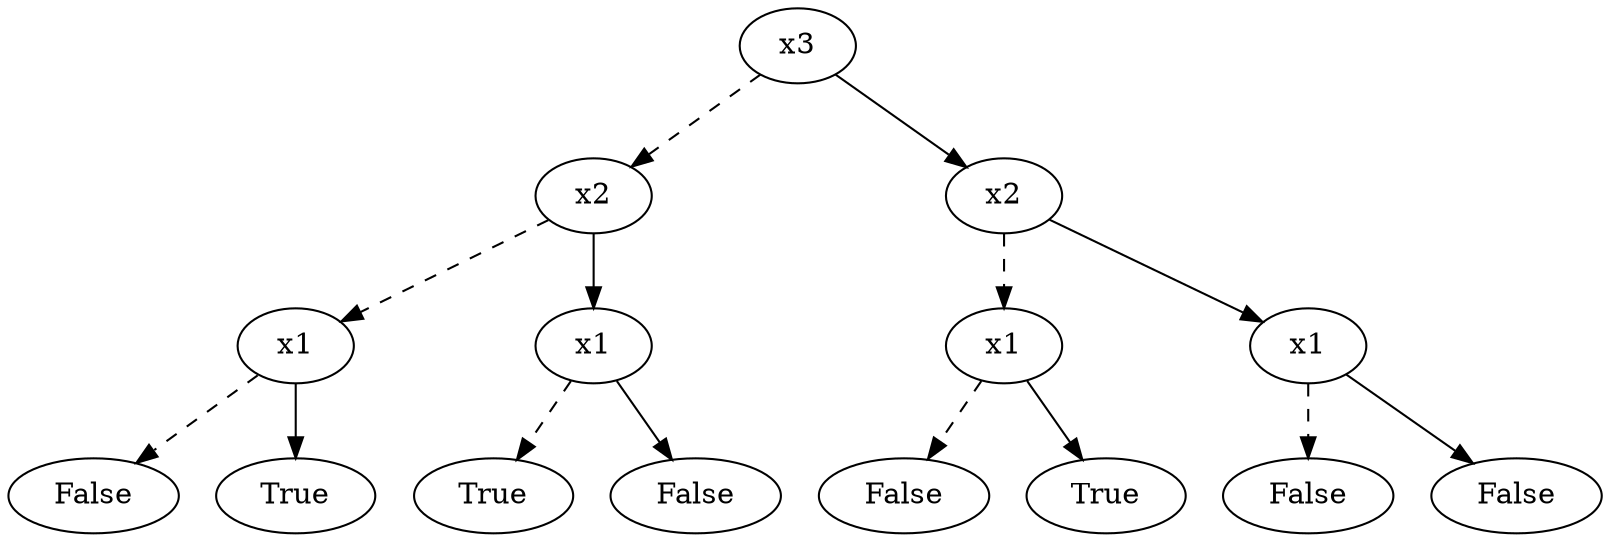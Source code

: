 digraph test {
0.651422723265865   [ label=" x3 "];
0.5435114676150411   [ label=" x2 "];
0.3207736619310865   [ label=" x2 "];
0.651422723265865 -> 0.5435114676150411   [ style=dashed  ];
0.651422723265865 -> 0.3207736619310865   [ style=solid  ];
0.5435114676150411   [ label=" x2 "];
0.43310224175790424   [ label=" x1 "];
0.09999513516469138   [ label=" x1 "];
0.5435114676150411 -> 0.43310224175790424   [ style=dashed  ];
0.5435114676150411 -> 0.09999513516469138   [ style=solid  ];
0.43310224175790424   [ label=" x1 "];
0.7413903205532394   [ label=" False "];
0.5902528265661133   [ label=" True "];
0.43310224175790424 -> 0.7413903205532394   [ style=dashed  ];
0.43310224175790424 -> 0.5902528265661133   [ style=solid  ];
0.09999513516469138   [ label=" x1 "];
0.07372865226793546   [ label=" True "];
0.2338286244981782   [ label=" False "];
0.09999513516469138 -> 0.07372865226793546   [ style=dashed  ];
0.09999513516469138 -> 0.2338286244981782   [ style=solid  ];
0.3207736619310865   [ label=" x2 "];
0.0028363831714670606   [ label=" x1 "];
0.23140485460977744   [ label=" x1 "];
0.3207736619310865 -> 0.0028363831714670606   [ style=dashed  ];
0.3207736619310865 -> 0.23140485460977744   [ style=solid  ];
0.0028363831714670606   [ label=" x1 "];
0.2516970567712068   [ label=" False "];
0.19298503748019002   [ label=" True "];
0.0028363831714670606 -> 0.2516970567712068   [ style=dashed  ];
0.0028363831714670606 -> 0.19298503748019002   [ style=solid  ];
0.23140485460977744   [ label=" x1 "];
0.19395441274737957   [ label=" False "];
0.634094438416611   [ label=" False "];
0.23140485460977744 -> 0.19395441274737957   [ style=dashed  ];
0.23140485460977744 -> 0.634094438416611   [ style=solid  ];
}digraph test {
0.651422723265865   [ label=" x3 "];
0.5435114676150411   [ label=" x2 "];
0.3207736619310865   [ label=" x2 "];
0.651422723265865 -> 0.5435114676150411   [ style=dashed  ];
0.651422723265865 -> 0.3207736619310865   [ style=solid  ];
0.5435114676150411   [ label=" x2 "];
0.43310224175790424   [ label=" x1 "];
0.09999513516469138   [ label=" x1 "];
0.5435114676150411 -> 0.43310224175790424   [ style=dashed  ];
0.5435114676150411 -> 0.09999513516469138   [ style=solid  ];
0.43310224175790424   [ label=" x1 "];
0.7413903205532394   [ label=" False "];
0.5902528265661133   [ label=" True "];
0.43310224175790424 -> 0.7413903205532394   [ style=dashed  ];
0.43310224175790424 -> 0.5902528265661133   [ style=solid  ];
0.09999513516469138   [ label=" x1 "];
0.07372865226793546   [ label=" True "];
0.2338286244981782   [ label=" False "];
0.09999513516469138 -> 0.07372865226793546   [ style=dashed  ];
0.09999513516469138 -> 0.2338286244981782   [ style=solid  ];
0.3207736619310865   [ label=" x2 "];
0.0028363831714670606   [ label=" x1 "];
0.23140485460977744   [ label=" x1 "];
0.3207736619310865 -> 0.0028363831714670606   [ style=dashed  ];
0.3207736619310865 -> 0.23140485460977744   [ style=solid  ];
0.0028363831714670606   [ label=" x1 "];
0.2516970567712068   [ label=" False "];
0.19298503748019002   [ label=" True "];
0.0028363831714670606 -> 0.2516970567712068   [ style=dashed  ];
0.0028363831714670606 -> 0.19298503748019002   [ style=solid  ];
0.23140485460977744   [ label=" x1 "];
0.19395441274737957   [ label=" False "];
0.634094438416611   [ label=" False "];
0.23140485460977744 -> 0.19395441274737957   [ style=dashed  ];
0.23140485460977744 -> 0.634094438416611   [ style=solid  ];
0.9885749992981673   [ label=" x1 "];
0.6383289511086397   [ label=" False "];
0.6420555877013716   [ label=" False "];
0.9885749992981673 -> 0.6383289511086397   [ style=dashed  ];
0.9885749992981673 -> 0.6420555877013716   [ style=solid  ];
}digraph test {
0.651422723265865   [ label=" x3 "];
0.5435114676150411   [ label=" x2 "];
0.3207736619310865   [ label=" x2 "];
0.651422723265865 -> 0.5435114676150411   [ style=dashed  ];
0.651422723265865 -> 0.3207736619310865   [ style=solid  ];
0.5435114676150411   [ label=" x2 "];
0.43310224175790424   [ label=" x1 "];
0.09999513516469138   [ label=" x1 "];
0.5435114676150411 -> 0.43310224175790424   [ style=dashed  ];
0.5435114676150411 -> 0.09999513516469138   [ style=solid  ];
0.43310224175790424   [ label=" x1 "];
0.7413903205532394   [ label=" False "];
0.5902528265661133   [ label=" True "];
0.43310224175790424 -> 0.7413903205532394   [ style=dashed  ];
0.43310224175790424 -> 0.5902528265661133   [ style=solid  ];
0.09999513516469138   [ label=" x1 "];
0.07372865226793546   [ label=" True "];
0.2338286244981782   [ label=" False "];
0.09999513516469138 -> 0.07372865226793546   [ style=dashed  ];
0.09999513516469138 -> 0.2338286244981782   [ style=solid  ];
0.3207736619310865   [ label=" x2 "];
0.0028363831714670606   [ label=" x1 "];
0.23140485460977744   [ label=" x1 "];
0.3207736619310865 -> 0.0028363831714670606   [ style=dashed  ];
0.3207736619310865 -> 0.23140485460977744   [ style=solid  ];
0.0028363831714670606   [ label=" x1 "];
0.2516970567712068   [ label=" False "];
0.19298503748019002   [ label=" True "];
0.0028363831714670606 -> 0.2516970567712068   [ style=dashed  ];
0.0028363831714670606 -> 0.19298503748019002   [ style=solid  ];
0.23140485460977744   [ label=" x1 "];
0.19395441274737957   [ label=" False "];
0.634094438416611   [ label=" False "];
0.23140485460977744 -> 0.19395441274737957   [ style=dashed  ];
0.23140485460977744 -> 0.634094438416611   [ style=solid  ];
0.9885749992981673   [ label=" x1 "];
0.6383289511086397   [ label=" False "];
0.6420555877013716   [ label=" False "];
0.9885749992981673 -> 0.6383289511086397   [ style=dashed  ];
0.9885749992981673 -> 0.6420555877013716   [ style=solid  ];
0.2942775994099345   [ label=" x1 "];
0.7922602514864989   [ label=" True "];
0.5447033498004195   [ label=" False "];
0.2942775994099345 -> 0.7922602514864989   [ style=dashed  ];
0.2942775994099345 -> 0.5447033498004195   [ style=solid  ];
}digraph test {
0.651422723265865   [ label=" x3 "];
0.5435114676150411   [ label=" x2 "];
0.3207736619310865   [ label=" x2 "];
0.651422723265865 -> 0.5435114676150411   [ style=dashed  ];
0.651422723265865 -> 0.3207736619310865   [ style=solid  ];
0.5435114676150411   [ label=" x2 "];
0.43310224175790424   [ label=" x1 "];
0.09999513516469138   [ label=" x1 "];
0.5435114676150411 -> 0.43310224175790424   [ style=dashed  ];
0.5435114676150411 -> 0.09999513516469138   [ style=solid  ];
0.43310224175790424   [ label=" x1 "];
0.7413903205532394   [ label=" False "];
0.5902528265661133   [ label=" True "];
0.43310224175790424 -> 0.7413903205532394   [ style=dashed  ];
0.43310224175790424 -> 0.5902528265661133   [ style=solid  ];
0.09999513516469138   [ label=" x1 "];
0.07372865226793546   [ label=" True "];
0.2338286244981782   [ label=" False "];
0.09999513516469138 -> 0.07372865226793546   [ style=dashed  ];
0.09999513516469138 -> 0.2338286244981782   [ style=solid  ];
0.3207736619310865   [ label=" x2 "];
0.0028363831714670606   [ label=" x1 "];
0.23140485460977744   [ label=" x1 "];
0.3207736619310865 -> 0.0028363831714670606   [ style=dashed  ];
0.3207736619310865 -> 0.23140485460977744   [ style=solid  ];
0.0028363831714670606   [ label=" x1 "];
0.2516970567712068   [ label=" False "];
0.19298503748019002   [ label=" True "];
0.0028363831714670606 -> 0.2516970567712068   [ style=dashed  ];
0.0028363831714670606 -> 0.19298503748019002   [ style=solid  ];
0.23140485460977744   [ label=" x1 "];
0.19395441274737957   [ label=" False "];
0.634094438416611   [ label=" False "];
0.23140485460977744 -> 0.19395441274737957   [ style=dashed  ];
0.23140485460977744 -> 0.634094438416611   [ style=solid  ];
0.9885749992981673   [ label=" x1 "];
0.6383289511086397   [ label=" False "];
0.6420555877013716   [ label=" False "];
0.9885749992981673 -> 0.6383289511086397   [ style=dashed  ];
0.9885749992981673 -> 0.6420555877013716   [ style=solid  ];
0.2942775994099345   [ label=" x1 "];
0.7922602514864989   [ label=" True "];
0.5447033498004195   [ label=" False "];
0.2942775994099345 -> 0.7922602514864989   [ style=dashed  ];
0.2942775994099345 -> 0.5447033498004195   [ style=solid  ];
0.11672031878222666   [ label=" x1 "];
0.3255621264417061   [ label=" False "];
0.19808557180969866   [ label=" True "];
0.11672031878222666 -> 0.3255621264417061   [ style=dashed  ];
0.11672031878222666 -> 0.19808557180969866   [ style=solid  ];
}digraph test {
0.651422723265865   [ label=" x3 "];
0.5435114676150411   [ label=" x2 "];
0.3207736619310865   [ label=" x2 "];
0.651422723265865 -> 0.5435114676150411   [ style=dashed  ];
0.651422723265865 -> 0.3207736619310865   [ style=solid  ];
0.5435114676150411   [ label=" x2 "];
0.43310224175790424   [ label=" x1 "];
0.09999513516469138   [ label=" x1 "];
0.5435114676150411 -> 0.43310224175790424   [ style=dashed  ];
0.5435114676150411 -> 0.09999513516469138   [ style=solid  ];
0.43310224175790424   [ label=" x1 "];
0.7413903205532394   [ label=" False "];
0.5902528265661133   [ label=" True "];
0.43310224175790424 -> 0.7413903205532394   [ style=dashed  ];
0.43310224175790424 -> 0.5902528265661133   [ style=solid  ];
0.09999513516469138   [ label=" x1 "];
0.07372865226793546   [ label=" True "];
0.2338286244981782   [ label=" False "];
0.09999513516469138 -> 0.07372865226793546   [ style=dashed  ];
0.09999513516469138 -> 0.2338286244981782   [ style=solid  ];
0.3207736619310865   [ label=" x2 "];
0.0028363831714670606   [ label=" x1 "];
0.23140485460977744   [ label=" x1 "];
0.3207736619310865 -> 0.0028363831714670606   [ style=dashed  ];
0.3207736619310865 -> 0.23140485460977744   [ style=solid  ];
0.0028363831714670606   [ label=" x1 "];
0.2516970567712068   [ label=" False "];
0.19298503748019002   [ label=" True "];
0.0028363831714670606 -> 0.2516970567712068   [ style=dashed  ];
0.0028363831714670606 -> 0.19298503748019002   [ style=solid  ];
0.23140485460977744   [ label=" x1 "];
0.19395441274737957   [ label=" False "];
0.634094438416611   [ label=" False "];
0.23140485460977744 -> 0.19395441274737957   [ style=dashed  ];
0.23140485460977744 -> 0.634094438416611   [ style=solid  ];
0.9885749992981673   [ label=" x1 "];
0.6383289511086397   [ label=" False "];
0.6420555877013716   [ label=" False "];
0.9885749992981673 -> 0.6383289511086397   [ style=dashed  ];
0.9885749992981673 -> 0.6420555877013716   [ style=solid  ];
0.2942775994099345   [ label=" x1 "];
0.7922602514864989   [ label=" True "];
0.5447033498004195   [ label=" False "];
0.2942775994099345 -> 0.7922602514864989   [ style=dashed  ];
0.2942775994099345 -> 0.5447033498004195   [ style=solid  ];
0.11672031878222666   [ label=" x1 "];
0.3255621264417061   [ label=" False "];
0.19808557180969866   [ label=" True "];
0.11672031878222666 -> 0.3255621264417061   [ style=dashed  ];
0.11672031878222666 -> 0.19808557180969866   [ style=solid  ];
0.11028454137419397   [ label=" x1 "];
0.02380442758169543   [ label=" True "];
0.6952435035620482   [ label=" True "];
0.11028454137419397 -> 0.02380442758169543   [ style=dashed  ];
0.11028454137419397 -> 0.6952435035620482   [ style=solid  ];
}digraph test {
0.651422723265865   [ label=" x3 "];
0.5435114676150411   [ label=" x2 "];
0.3207736619310865   [ label=" x2 "];
0.651422723265865 -> 0.5435114676150411   [ style=dashed  ];
0.651422723265865 -> 0.3207736619310865   [ style=solid  ];
0.5435114676150411   [ label=" x2 "];
0.43310224175790424   [ label=" x1 "];
0.09999513516469138   [ label=" x1 "];
0.5435114676150411 -> 0.43310224175790424   [ style=dashed  ];
0.5435114676150411 -> 0.09999513516469138   [ style=solid  ];
0.43310224175790424   [ label=" x1 "];
0.7413903205532394   [ label=" False "];
0.5902528265661133   [ label=" True "];
0.43310224175790424 -> 0.7413903205532394   [ style=dashed  ];
0.43310224175790424 -> 0.5902528265661133   [ style=solid  ];
0.09999513516469138   [ label=" x1 "];
0.07372865226793546   [ label=" True "];
0.2338286244981782   [ label=" False "];
0.09999513516469138 -> 0.07372865226793546   [ style=dashed  ];
0.09999513516469138 -> 0.2338286244981782   [ style=solid  ];
0.3207736619310865   [ label=" x2 "];
0.0028363831714670606   [ label=" x1 "];
0.23140485460977744   [ label=" x1 "];
0.3207736619310865 -> 0.0028363831714670606   [ style=dashed  ];
0.3207736619310865 -> 0.23140485460977744   [ style=solid  ];
0.0028363831714670606   [ label=" x1 "];
0.2516970567712068   [ label=" False "];
0.19298503748019002   [ label=" True "];
0.0028363831714670606 -> 0.2516970567712068   [ style=dashed  ];
0.0028363831714670606 -> 0.19298503748019002   [ style=solid  ];
0.23140485460977744   [ label=" x1 "];
0.19395441274737957   [ label=" False "];
0.634094438416611   [ label=" False "];
0.23140485460977744 -> 0.19395441274737957   [ style=dashed  ];
0.23140485460977744 -> 0.634094438416611   [ style=solid  ];
0.9885749992981673   [ label=" x1 "];
0.6383289511086397   [ label=" False "];
0.6420555877013716   [ label=" False "];
0.9885749992981673 -> 0.6383289511086397   [ style=dashed  ];
0.9885749992981673 -> 0.6420555877013716   [ style=solid  ];
0.2942775994099345   [ label=" x1 "];
0.7922602514864989   [ label=" True "];
0.5447033498004195   [ label=" False "];
0.2942775994099345 -> 0.7922602514864989   [ style=dashed  ];
0.2942775994099345 -> 0.5447033498004195   [ style=solid  ];
0.11672031878222666   [ label=" x1 "];
0.3255621264417061   [ label=" False "];
0.19808557180969866   [ label=" True "];
0.11672031878222666 -> 0.3255621264417061   [ style=dashed  ];
0.11672031878222666 -> 0.19808557180969866   [ style=solid  ];
0.11028454137419397   [ label=" x1 "];
0.02380442758169543   [ label=" True "];
0.6952435035620482   [ label=" True "];
0.11028454137419397 -> 0.02380442758169543   [ style=dashed  ];
0.11028454137419397 -> 0.6952435035620482   [ style=solid  ];
0.9419091505319998   [ label=" x2 "];
0.9862060787708125   [ label=" x1 "];
0.9861484788107149   [ label=" x1 "];
0.9419091505319998 -> 0.9862060787708125   [ style=dashed  ];
0.9419091505319998 -> 0.9861484788107149   [ style=solid  ];
0.9862060787708125   [ label=" x1 "];
0.0775881747515752   [ label=" False "];
0.8719710062355968   [ label=" False "];
0.9862060787708125 -> 0.0775881747515752   [ style=dashed  ];
0.9862060787708125 -> 0.8719710062355968   [ style=solid  ];
0.9861484788107149   [ label=" x1 "];
0.7886379411694657   [ label=" False "];
0.7212425949241271   [ label=" False "];
0.9861484788107149 -> 0.7886379411694657   [ style=dashed  ];
0.9861484788107149 -> 0.7212425949241271   [ style=solid  ];
}digraph test {
0.651422723265865   [ label=" x3 "];
0.5435114676150411   [ label=" x2 "];
0.3207736619310865   [ label=" x2 "];
0.651422723265865 -> 0.5435114676150411   [ style=dashed  ];
0.651422723265865 -> 0.3207736619310865   [ style=solid  ];
0.5435114676150411   [ label=" x2 "];
0.43310224175790424   [ label=" x1 "];
0.09999513516469138   [ label=" x1 "];
0.5435114676150411 -> 0.43310224175790424   [ style=dashed  ];
0.5435114676150411 -> 0.09999513516469138   [ style=solid  ];
0.43310224175790424   [ label=" x1 "];
0.7413903205532394   [ label=" False "];
0.5902528265661133   [ label=" True "];
0.43310224175790424 -> 0.7413903205532394   [ style=dashed  ];
0.43310224175790424 -> 0.5902528265661133   [ style=solid  ];
0.09999513516469138   [ label=" x1 "];
0.07372865226793546   [ label=" True "];
0.2338286244981782   [ label=" False "];
0.09999513516469138 -> 0.07372865226793546   [ style=dashed  ];
0.09999513516469138 -> 0.2338286244981782   [ style=solid  ];
0.3207736619310865   [ label=" x2 "];
0.0028363831714670606   [ label=" x1 "];
0.23140485460977744   [ label=" x1 "];
0.3207736619310865 -> 0.0028363831714670606   [ style=dashed  ];
0.3207736619310865 -> 0.23140485460977744   [ style=solid  ];
0.0028363831714670606   [ label=" x1 "];
0.2516970567712068   [ label=" False "];
0.19298503748019002   [ label=" True "];
0.0028363831714670606 -> 0.2516970567712068   [ style=dashed  ];
0.0028363831714670606 -> 0.19298503748019002   [ style=solid  ];
0.23140485460977744   [ label=" x1 "];
0.19395441274737957   [ label=" False "];
0.634094438416611   [ label=" False "];
0.23140485460977744 -> 0.19395441274737957   [ style=dashed  ];
0.23140485460977744 -> 0.634094438416611   [ style=solid  ];
0.9885749992981673   [ label=" x1 "];
0.6383289511086397   [ label=" False "];
0.6420555877013716   [ label=" False "];
0.9885749992981673 -> 0.6383289511086397   [ style=dashed  ];
0.9885749992981673 -> 0.6420555877013716   [ style=solid  ];
0.2942775994099345   [ label=" x1 "];
0.7922602514864989   [ label=" True "];
0.5447033498004195   [ label=" False "];
0.2942775994099345 -> 0.7922602514864989   [ style=dashed  ];
0.2942775994099345 -> 0.5447033498004195   [ style=solid  ];
0.11672031878222666   [ label=" x1 "];
0.3255621264417061   [ label=" False "];
0.19808557180969866   [ label=" True "];
0.11672031878222666 -> 0.3255621264417061   [ style=dashed  ];
0.11672031878222666 -> 0.19808557180969866   [ style=solid  ];
0.11028454137419397   [ label=" x1 "];
0.02380442758169543   [ label=" True "];
0.6952435035620482   [ label=" True "];
0.11028454137419397 -> 0.02380442758169543   [ style=dashed  ];
0.11028454137419397 -> 0.6952435035620482   [ style=solid  ];
0.9419091505319998   [ label=" x2 "];
0.9862060787708125   [ label=" x1 "];
0.9861484788107149   [ label=" x1 "];
0.9419091505319998 -> 0.9862060787708125   [ style=dashed  ];
0.9419091505319998 -> 0.9861484788107149   [ style=solid  ];
0.9862060787708125   [ label=" x1 "];
0.0775881747515752   [ label=" False "];
0.8719710062355968   [ label=" False "];
0.9862060787708125 -> 0.0775881747515752   [ style=dashed  ];
0.9862060787708125 -> 0.8719710062355968   [ style=solid  ];
0.9861484788107149   [ label=" x1 "];
0.7886379411694657   [ label=" False "];
0.7212425949241271   [ label=" False "];
0.9861484788107149 -> 0.7886379411694657   [ style=dashed  ];
0.9861484788107149 -> 0.7212425949241271   [ style=solid  ];
0.2630471044322934   [ label=" x2 "];
0.7133427160205122   [ label=" x1 "];
0.8343552278871732   [ label=" x1 "];
0.2630471044322934 -> 0.7133427160205122   [ style=dashed  ];
0.2630471044322934 -> 0.8343552278871732   [ style=solid  ];
0.7133427160205122   [ label=" x1 "];
0.8398570515911283   [ label=" True "];
0.13287577356562386   [ label=" False "];
0.7133427160205122 -> 0.8398570515911283   [ style=dashed  ];
0.7133427160205122 -> 0.13287577356562386   [ style=solid  ];
0.8343552278871732   [ label=" x1 "];
0.5469607911915432   [ label=" False "];
0.48156271635297243   [ label=" False "];
0.8343552278871732 -> 0.5469607911915432   [ style=dashed  ];
0.8343552278871732 -> 0.48156271635297243   [ style=solid  ];
}digraph test {
0.651422723265865   [ label=" x3 "];
0.5435114676150411   [ label=" x2 "];
0.3207736619310865   [ label=" x2 "];
0.651422723265865 -> 0.5435114676150411   [ style=dashed  ];
0.651422723265865 -> 0.3207736619310865   [ style=solid  ];
0.5435114676150411   [ label=" x2 "];
0.43310224175790424   [ label=" x1 "];
0.09999513516469138   [ label=" x1 "];
0.5435114676150411 -> 0.43310224175790424   [ style=dashed  ];
0.5435114676150411 -> 0.09999513516469138   [ style=solid  ];
0.43310224175790424   [ label=" x1 "];
0.7413903205532394   [ label=" False "];
0.5902528265661133   [ label=" True "];
0.43310224175790424 -> 0.7413903205532394   [ style=dashed  ];
0.43310224175790424 -> 0.5902528265661133   [ style=solid  ];
0.09999513516469138   [ label=" x1 "];
0.07372865226793546   [ label=" True "];
0.2338286244981782   [ label=" False "];
0.09999513516469138 -> 0.07372865226793546   [ style=dashed  ];
0.09999513516469138 -> 0.2338286244981782   [ style=solid  ];
0.3207736619310865   [ label=" x2 "];
0.0028363831714670606   [ label=" x1 "];
0.23140485460977744   [ label=" x1 "];
0.3207736619310865 -> 0.0028363831714670606   [ style=dashed  ];
0.3207736619310865 -> 0.23140485460977744   [ style=solid  ];
0.0028363831714670606   [ label=" x1 "];
0.2516970567712068   [ label=" False "];
0.19298503748019002   [ label=" True "];
0.0028363831714670606 -> 0.2516970567712068   [ style=dashed  ];
0.0028363831714670606 -> 0.19298503748019002   [ style=solid  ];
0.23140485460977744   [ label=" x1 "];
0.19395441274737957   [ label=" False "];
0.634094438416611   [ label=" False "];
0.23140485460977744 -> 0.19395441274737957   [ style=dashed  ];
0.23140485460977744 -> 0.634094438416611   [ style=solid  ];
0.9885749992981673   [ label=" x1 "];
0.6383289511086397   [ label=" False "];
0.6420555877013716   [ label=" False "];
0.9885749992981673 -> 0.6383289511086397   [ style=dashed  ];
0.9885749992981673 -> 0.6420555877013716   [ style=solid  ];
0.2942775994099345   [ label=" x1 "];
0.7922602514864989   [ label=" True "];
0.5447033498004195   [ label=" False "];
0.2942775994099345 -> 0.7922602514864989   [ style=dashed  ];
0.2942775994099345 -> 0.5447033498004195   [ style=solid  ];
0.11672031878222666   [ label=" x1 "];
0.3255621264417061   [ label=" False "];
0.19808557180969866   [ label=" True "];
0.11672031878222666 -> 0.3255621264417061   [ style=dashed  ];
0.11672031878222666 -> 0.19808557180969866   [ style=solid  ];
0.11028454137419397   [ label=" x1 "];
0.02380442758169543   [ label=" True "];
0.6952435035620482   [ label=" True "];
0.11028454137419397 -> 0.02380442758169543   [ style=dashed  ];
0.11028454137419397 -> 0.6952435035620482   [ style=solid  ];
0.9419091505319998   [ label=" x2 "];
0.9862060787708125   [ label=" x1 "];
0.9861484788107149   [ label=" x1 "];
0.9419091505319998 -> 0.9862060787708125   [ style=dashed  ];
0.9419091505319998 -> 0.9861484788107149   [ style=solid  ];
0.9862060787708125   [ label=" x1 "];
0.0775881747515752   [ label=" False "];
0.8719710062355968   [ label=" False "];
0.9862060787708125 -> 0.0775881747515752   [ style=dashed  ];
0.9862060787708125 -> 0.8719710062355968   [ style=solid  ];
0.9861484788107149   [ label=" x1 "];
0.7886379411694657   [ label=" False "];
0.7212425949241271   [ label=" False "];
0.9861484788107149 -> 0.7886379411694657   [ style=dashed  ];
0.9861484788107149 -> 0.7212425949241271   [ style=solid  ];
0.2630471044322934   [ label=" x2 "];
0.7133427160205122   [ label=" x1 "];
0.8343552278871732   [ label=" x1 "];
0.2630471044322934 -> 0.7133427160205122   [ style=dashed  ];
0.2630471044322934 -> 0.8343552278871732   [ style=solid  ];
0.7133427160205122   [ label=" x1 "];
0.8398570515911283   [ label=" True "];
0.13287577356562386   [ label=" False "];
0.7133427160205122 -> 0.8398570515911283   [ style=dashed  ];
0.7133427160205122 -> 0.13287577356562386   [ style=solid  ];
0.8343552278871732   [ label=" x1 "];
0.5469607911915432   [ label=" False "];
0.48156271635297243   [ label=" False "];
0.8343552278871732 -> 0.5469607911915432   [ style=dashed  ];
0.8343552278871732 -> 0.48156271635297243   [ style=solid  ];
0.07514723173297322   [ label=" x2 "];
0.18506942585617814   [ label=" x1 "];
0.27428784058388056   [ label=" x1 "];
0.07514723173297322 -> 0.18506942585617814   [ style=dashed  ];
0.07514723173297322 -> 0.27428784058388056   [ style=solid  ];
0.18506942585617814   [ label=" x1 "];
0.613089081089632   [ label=" False "];
0.9584093551523996   [ label=" True "];
0.18506942585617814 -> 0.613089081089632   [ style=dashed  ];
0.18506942585617814 -> 0.9584093551523996   [ style=solid  ];
0.27428784058388056   [ label=" x1 "];
0.9231410981578795   [ label=" False "];
0.07453714046813809   [ label=" False "];
0.27428784058388056 -> 0.9231410981578795   [ style=dashed  ];
0.27428784058388056 -> 0.07453714046813809   [ style=solid  ];
}digraph test {
0.651422723265865   [ label=" x3 "];
0.5435114676150411   [ label=" x2 "];
0.3207736619310865   [ label=" x2 "];
0.651422723265865 -> 0.5435114676150411   [ style=dashed  ];
0.651422723265865 -> 0.3207736619310865   [ style=solid  ];
0.5435114676150411   [ label=" x2 "];
0.43310224175790424   [ label=" x1 "];
0.09999513516469138   [ label=" x1 "];
0.5435114676150411 -> 0.43310224175790424   [ style=dashed  ];
0.5435114676150411 -> 0.09999513516469138   [ style=solid  ];
0.43310224175790424   [ label=" x1 "];
0.7413903205532394   [ label=" False "];
0.5902528265661133   [ label=" True "];
0.43310224175790424 -> 0.7413903205532394   [ style=dashed  ];
0.43310224175790424 -> 0.5902528265661133   [ style=solid  ];
0.09999513516469138   [ label=" x1 "];
0.07372865226793546   [ label=" True "];
0.2338286244981782   [ label=" False "];
0.09999513516469138 -> 0.07372865226793546   [ style=dashed  ];
0.09999513516469138 -> 0.2338286244981782   [ style=solid  ];
0.3207736619310865   [ label=" x2 "];
0.0028363831714670606   [ label=" x1 "];
0.23140485460977744   [ label=" x1 "];
0.3207736619310865 -> 0.0028363831714670606   [ style=dashed  ];
0.3207736619310865 -> 0.23140485460977744   [ style=solid  ];
0.0028363831714670606   [ label=" x1 "];
0.2516970567712068   [ label=" False "];
0.19298503748019002   [ label=" True "];
0.0028363831714670606 -> 0.2516970567712068   [ style=dashed  ];
0.0028363831714670606 -> 0.19298503748019002   [ style=solid  ];
0.23140485460977744   [ label=" x1 "];
0.19395441274737957   [ label=" False "];
0.634094438416611   [ label=" False "];
0.23140485460977744 -> 0.19395441274737957   [ style=dashed  ];
0.23140485460977744 -> 0.634094438416611   [ style=solid  ];
0.9885749992981673   [ label=" x1 "];
0.6383289511086397   [ label=" False "];
0.6420555877013716   [ label=" False "];
0.9885749992981673 -> 0.6383289511086397   [ style=dashed  ];
0.9885749992981673 -> 0.6420555877013716   [ style=solid  ];
0.2942775994099345   [ label=" x1 "];
0.7922602514864989   [ label=" True "];
0.5447033498004195   [ label=" False "];
0.2942775994099345 -> 0.7922602514864989   [ style=dashed  ];
0.2942775994099345 -> 0.5447033498004195   [ style=solid  ];
0.11672031878222666   [ label=" x1 "];
0.3255621264417061   [ label=" False "];
0.19808557180969866   [ label=" True "];
0.11672031878222666 -> 0.3255621264417061   [ style=dashed  ];
0.11672031878222666 -> 0.19808557180969866   [ style=solid  ];
0.11028454137419397   [ label=" x1 "];
0.02380442758169543   [ label=" True "];
0.6952435035620482   [ label=" True "];
0.11028454137419397 -> 0.02380442758169543   [ style=dashed  ];
0.11028454137419397 -> 0.6952435035620482   [ style=solid  ];
0.9419091505319998   [ label=" x2 "];
0.9862060787708125   [ label=" x1 "];
0.9861484788107149   [ label=" x1 "];
0.9419091505319998 -> 0.9862060787708125   [ style=dashed  ];
0.9419091505319998 -> 0.9861484788107149   [ style=solid  ];
0.9862060787708125   [ label=" x1 "];
0.0775881747515752   [ label=" False "];
0.8719710062355968   [ label=" False "];
0.9862060787708125 -> 0.0775881747515752   [ style=dashed  ];
0.9862060787708125 -> 0.8719710062355968   [ style=solid  ];
0.9861484788107149   [ label=" x1 "];
0.7886379411694657   [ label=" False "];
0.7212425949241271   [ label=" False "];
0.9861484788107149 -> 0.7886379411694657   [ style=dashed  ];
0.9861484788107149 -> 0.7212425949241271   [ style=solid  ];
0.2630471044322934   [ label=" x2 "];
0.7133427160205122   [ label=" x1 "];
0.8343552278871732   [ label=" x1 "];
0.2630471044322934 -> 0.7133427160205122   [ style=dashed  ];
0.2630471044322934 -> 0.8343552278871732   [ style=solid  ];
0.7133427160205122   [ label=" x1 "];
0.8398570515911283   [ label=" True "];
0.13287577356562386   [ label=" False "];
0.7133427160205122 -> 0.8398570515911283   [ style=dashed  ];
0.7133427160205122 -> 0.13287577356562386   [ style=solid  ];
0.8343552278871732   [ label=" x1 "];
0.5469607911915432   [ label=" False "];
0.48156271635297243   [ label=" False "];
0.8343552278871732 -> 0.5469607911915432   [ style=dashed  ];
0.8343552278871732 -> 0.48156271635297243   [ style=solid  ];
0.07514723173297322   [ label=" x2 "];
0.18506942585617814   [ label=" x1 "];
0.27428784058388056   [ label=" x1 "];
0.07514723173297322 -> 0.18506942585617814   [ style=dashed  ];
0.07514723173297322 -> 0.27428784058388056   [ style=solid  ];
0.18506942585617814   [ label=" x1 "];
0.613089081089632   [ label=" False "];
0.9584093551523996   [ label=" True "];
0.18506942585617814 -> 0.613089081089632   [ style=dashed  ];
0.18506942585617814 -> 0.9584093551523996   [ style=solid  ];
0.27428784058388056   [ label=" x1 "];
0.9231410981578795   [ label=" False "];
0.07453714046813809   [ label=" False "];
0.27428784058388056 -> 0.9231410981578795   [ style=dashed  ];
0.27428784058388056 -> 0.07453714046813809   [ style=solid  ];
0.31293958478651196   [ label=" x2 "];
0.95872302613964   [ label=" x1 "];
0.21932265789190608   [ label=" x1 "];
0.31293958478651196 -> 0.95872302613964   [ style=dashed  ];
0.31293958478651196 -> 0.21932265789190608   [ style=solid  ];
0.95872302613964   [ label=" x1 "];
0.015398302143821652   [ label=" True "];
0.6347522170760141   [ label=" True "];
0.95872302613964 -> 0.015398302143821652   [ style=dashed  ];
0.95872302613964 -> 0.6347522170760141   [ style=solid  ];
0.21932265789190608   [ label=" x1 "];
0.6461346343718385   [ label=" False "];
0.8283886106189362   [ label=" False "];
0.21932265789190608 -> 0.6461346343718385   [ style=dashed  ];
0.21932265789190608 -> 0.8283886106189362   [ style=solid  ];
}digraph test {
0.651422723265865   [ label=" x3 "];
0.5435114676150411   [ label=" x2 "];
0.3207736619310865   [ label=" x2 "];
0.651422723265865 -> 0.5435114676150411   [ style=dashed  ];
0.651422723265865 -> 0.3207736619310865   [ style=solid  ];
0.5435114676150411   [ label=" x2 "];
0.43310224175790424   [ label=" x1 "];
0.09999513516469138   [ label=" x1 "];
0.5435114676150411 -> 0.43310224175790424   [ style=dashed  ];
0.5435114676150411 -> 0.09999513516469138   [ style=solid  ];
0.43310224175790424   [ label=" x1 "];
0.7413903205532394   [ label=" False "];
0.5902528265661133   [ label=" True "];
0.43310224175790424 -> 0.7413903205532394   [ style=dashed  ];
0.43310224175790424 -> 0.5902528265661133   [ style=solid  ];
0.09999513516469138   [ label=" x1 "];
0.07372865226793546   [ label=" True "];
0.2338286244981782   [ label=" False "];
0.09999513516469138 -> 0.07372865226793546   [ style=dashed  ];
0.09999513516469138 -> 0.2338286244981782   [ style=solid  ];
0.3207736619310865   [ label=" x2 "];
0.0028363831714670606   [ label=" x1 "];
0.23140485460977744   [ label=" x1 "];
0.3207736619310865 -> 0.0028363831714670606   [ style=dashed  ];
0.3207736619310865 -> 0.23140485460977744   [ style=solid  ];
0.0028363831714670606   [ label=" x1 "];
0.2516970567712068   [ label=" False "];
0.19298503748019002   [ label=" True "];
0.0028363831714670606 -> 0.2516970567712068   [ style=dashed  ];
0.0028363831714670606 -> 0.19298503748019002   [ style=solid  ];
0.23140485460977744   [ label=" x1 "];
0.19395441274737957   [ label=" False "];
0.634094438416611   [ label=" False "];
0.23140485460977744 -> 0.19395441274737957   [ style=dashed  ];
0.23140485460977744 -> 0.634094438416611   [ style=solid  ];
0.9885749992981673   [ label=" x1 "];
0.6383289511086397   [ label=" False "];
0.6420555877013716   [ label=" False "];
0.9885749992981673 -> 0.6383289511086397   [ style=dashed  ];
0.9885749992981673 -> 0.6420555877013716   [ style=solid  ];
0.2942775994099345   [ label=" x1 "];
0.7922602514864989   [ label=" True "];
0.5447033498004195   [ label=" False "];
0.2942775994099345 -> 0.7922602514864989   [ style=dashed  ];
0.2942775994099345 -> 0.5447033498004195   [ style=solid  ];
0.11672031878222666   [ label=" x1 "];
0.3255621264417061   [ label=" False "];
0.19808557180969866   [ label=" True "];
0.11672031878222666 -> 0.3255621264417061   [ style=dashed  ];
0.11672031878222666 -> 0.19808557180969866   [ style=solid  ];
0.11028454137419397   [ label=" x1 "];
0.02380442758169543   [ label=" True "];
0.6952435035620482   [ label=" True "];
0.11028454137419397 -> 0.02380442758169543   [ style=dashed  ];
0.11028454137419397 -> 0.6952435035620482   [ style=solid  ];
0.9419091505319998   [ label=" x2 "];
0.9862060787708125   [ label=" x1 "];
0.9861484788107149   [ label=" x1 "];
0.9419091505319998 -> 0.9862060787708125   [ style=dashed  ];
0.9419091505319998 -> 0.9861484788107149   [ style=solid  ];
0.9862060787708125   [ label=" x1 "];
0.0775881747515752   [ label=" False "];
0.8719710062355968   [ label=" False "];
0.9862060787708125 -> 0.0775881747515752   [ style=dashed  ];
0.9862060787708125 -> 0.8719710062355968   [ style=solid  ];
0.9861484788107149   [ label=" x1 "];
0.7886379411694657   [ label=" False "];
0.7212425949241271   [ label=" False "];
0.9861484788107149 -> 0.7886379411694657   [ style=dashed  ];
0.9861484788107149 -> 0.7212425949241271   [ style=solid  ];
0.2630471044322934   [ label=" x2 "];
0.7133427160205122   [ label=" x1 "];
0.8343552278871732   [ label=" x1 "];
0.2630471044322934 -> 0.7133427160205122   [ style=dashed  ];
0.2630471044322934 -> 0.8343552278871732   [ style=solid  ];
0.7133427160205122   [ label=" x1 "];
0.8398570515911283   [ label=" True "];
0.13287577356562386   [ label=" False "];
0.7133427160205122 -> 0.8398570515911283   [ style=dashed  ];
0.7133427160205122 -> 0.13287577356562386   [ style=solid  ];
0.8343552278871732   [ label=" x1 "];
0.5469607911915432   [ label=" False "];
0.48156271635297243   [ label=" False "];
0.8343552278871732 -> 0.5469607911915432   [ style=dashed  ];
0.8343552278871732 -> 0.48156271635297243   [ style=solid  ];
0.07514723173297322   [ label=" x2 "];
0.18506942585617814   [ label=" x1 "];
0.27428784058388056   [ label=" x1 "];
0.07514723173297322 -> 0.18506942585617814   [ style=dashed  ];
0.07514723173297322 -> 0.27428784058388056   [ style=solid  ];
0.18506942585617814   [ label=" x1 "];
0.613089081089632   [ label=" False "];
0.9584093551523996   [ label=" True "];
0.18506942585617814 -> 0.613089081089632   [ style=dashed  ];
0.18506942585617814 -> 0.9584093551523996   [ style=solid  ];
0.27428784058388056   [ label=" x1 "];
0.9231410981578795   [ label=" False "];
0.07453714046813809   [ label=" False "];
0.27428784058388056 -> 0.9231410981578795   [ style=dashed  ];
0.27428784058388056 -> 0.07453714046813809   [ style=solid  ];
0.31293958478651196   [ label=" x2 "];
0.95872302613964   [ label=" x1 "];
0.21932265789190608   [ label=" x1 "];
0.31293958478651196 -> 0.95872302613964   [ style=dashed  ];
0.31293958478651196 -> 0.21932265789190608   [ style=solid  ];
0.95872302613964   [ label=" x1 "];
0.015398302143821652   [ label=" True "];
0.6347522170760141   [ label=" True "];
0.95872302613964 -> 0.015398302143821652   [ style=dashed  ];
0.95872302613964 -> 0.6347522170760141   [ style=solid  ];
0.21932265789190608   [ label=" x1 "];
0.6461346343718385   [ label=" False "];
0.8283886106189362   [ label=" False "];
0.21932265789190608 -> 0.6461346343718385   [ style=dashed  ];
0.21932265789190608 -> 0.8283886106189362   [ style=solid  ];
0.8334502782518484   [ label=" x2 "];
0.9633824466000085   [ label=" x1 "];
0.38726961643267266   [ label=" x1 "];
0.8334502782518484 -> 0.9633824466000085   [ style=dashed  ];
0.8334502782518484 -> 0.38726961643267266   [ style=solid  ];
0.9633824466000085   [ label=" x1 "];
0.7439386654150333   [ label=" False "];
0.5184891924637747   [ label=" False "];
0.9633824466000085 -> 0.7439386654150333   [ style=dashed  ];
0.9633824466000085 -> 0.5184891924637747   [ style=solid  ];
0.38726961643267266   [ label=" x1 "];
0.7671929656329124   [ label=" True "];
0.8428827060877755   [ label=" False "];
0.38726961643267266 -> 0.7671929656329124   [ style=dashed  ];
0.38726961643267266 -> 0.8428827060877755   [ style=solid  ];
}digraph test {
0.651422723265865   [ label=" x3 "];
0.5435114676150411   [ label=" x2 "];
0.3207736619310865   [ label=" x2 "];
0.651422723265865 -> 0.5435114676150411   [ style=dashed  ];
0.651422723265865 -> 0.3207736619310865   [ style=solid  ];
0.5435114676150411   [ label=" x2 "];
0.43310224175790424   [ label=" x1 "];
0.09999513516469138   [ label=" x1 "];
0.5435114676150411 -> 0.43310224175790424   [ style=dashed  ];
0.5435114676150411 -> 0.09999513516469138   [ style=solid  ];
0.43310224175790424   [ label=" x1 "];
0.7413903205532394   [ label=" False "];
0.5902528265661133   [ label=" True "];
0.43310224175790424 -> 0.7413903205532394   [ style=dashed  ];
0.43310224175790424 -> 0.5902528265661133   [ style=solid  ];
0.09999513516469138   [ label=" x1 "];
0.07372865226793546   [ label=" True "];
0.2338286244981782   [ label=" False "];
0.09999513516469138 -> 0.07372865226793546   [ style=dashed  ];
0.09999513516469138 -> 0.2338286244981782   [ style=solid  ];
0.3207736619310865   [ label=" x2 "];
0.0028363831714670606   [ label=" x1 "];
0.23140485460977744   [ label=" x1 "];
0.3207736619310865 -> 0.0028363831714670606   [ style=dashed  ];
0.3207736619310865 -> 0.23140485460977744   [ style=solid  ];
0.0028363831714670606   [ label=" x1 "];
0.2516970567712068   [ label=" False "];
0.19298503748019002   [ label=" True "];
0.0028363831714670606 -> 0.2516970567712068   [ style=dashed  ];
0.0028363831714670606 -> 0.19298503748019002   [ style=solid  ];
0.23140485460977744   [ label=" x1 "];
0.19395441274737957   [ label=" False "];
0.634094438416611   [ label=" False "];
0.23140485460977744 -> 0.19395441274737957   [ style=dashed  ];
0.23140485460977744 -> 0.634094438416611   [ style=solid  ];
0.9885749992981673   [ label=" x1 "];
0.6383289511086397   [ label=" False "];
0.6420555877013716   [ label=" False "];
0.9885749992981673 -> 0.6383289511086397   [ style=dashed  ];
0.9885749992981673 -> 0.6420555877013716   [ style=solid  ];
0.2942775994099345   [ label=" x1 "];
0.7922602514864989   [ label=" True "];
0.5447033498004195   [ label=" False "];
0.2942775994099345 -> 0.7922602514864989   [ style=dashed  ];
0.2942775994099345 -> 0.5447033498004195   [ style=solid  ];
0.11672031878222666   [ label=" x1 "];
0.3255621264417061   [ label=" False "];
0.19808557180969866   [ label=" True "];
0.11672031878222666 -> 0.3255621264417061   [ style=dashed  ];
0.11672031878222666 -> 0.19808557180969866   [ style=solid  ];
0.11028454137419397   [ label=" x1 "];
0.02380442758169543   [ label=" True "];
0.6952435035620482   [ label=" True "];
0.11028454137419397 -> 0.02380442758169543   [ style=dashed  ];
0.11028454137419397 -> 0.6952435035620482   [ style=solid  ];
0.9419091505319998   [ label=" x2 "];
0.9862060787708125   [ label=" x1 "];
0.9861484788107149   [ label=" x1 "];
0.9419091505319998 -> 0.9862060787708125   [ style=dashed  ];
0.9419091505319998 -> 0.9861484788107149   [ style=solid  ];
0.9862060787708125   [ label=" x1 "];
0.0775881747515752   [ label=" False "];
0.8719710062355968   [ label=" False "];
0.9862060787708125 -> 0.0775881747515752   [ style=dashed  ];
0.9862060787708125 -> 0.8719710062355968   [ style=solid  ];
0.9861484788107149   [ label=" x1 "];
0.7886379411694657   [ label=" False "];
0.7212425949241271   [ label=" False "];
0.9861484788107149 -> 0.7886379411694657   [ style=dashed  ];
0.9861484788107149 -> 0.7212425949241271   [ style=solid  ];
0.2630471044322934   [ label=" x2 "];
0.7133427160205122   [ label=" x1 "];
0.8343552278871732   [ label=" x1 "];
0.2630471044322934 -> 0.7133427160205122   [ style=dashed  ];
0.2630471044322934 -> 0.8343552278871732   [ style=solid  ];
0.7133427160205122   [ label=" x1 "];
0.8398570515911283   [ label=" True "];
0.13287577356562386   [ label=" False "];
0.7133427160205122 -> 0.8398570515911283   [ style=dashed  ];
0.7133427160205122 -> 0.13287577356562386   [ style=solid  ];
0.8343552278871732   [ label=" x1 "];
0.5469607911915432   [ label=" False "];
0.48156271635297243   [ label=" False "];
0.8343552278871732 -> 0.5469607911915432   [ style=dashed  ];
0.8343552278871732 -> 0.48156271635297243   [ style=solid  ];
0.07514723173297322   [ label=" x2 "];
0.18506942585617814   [ label=" x1 "];
0.27428784058388056   [ label=" x1 "];
0.07514723173297322 -> 0.18506942585617814   [ style=dashed  ];
0.07514723173297322 -> 0.27428784058388056   [ style=solid  ];
0.18506942585617814   [ label=" x1 "];
0.613089081089632   [ label=" False "];
0.9584093551523996   [ label=" True "];
0.18506942585617814 -> 0.613089081089632   [ style=dashed  ];
0.18506942585617814 -> 0.9584093551523996   [ style=solid  ];
0.27428784058388056   [ label=" x1 "];
0.9231410981578795   [ label=" False "];
0.07453714046813809   [ label=" False "];
0.27428784058388056 -> 0.9231410981578795   [ style=dashed  ];
0.27428784058388056 -> 0.07453714046813809   [ style=solid  ];
0.31293958478651196   [ label=" x2 "];
0.95872302613964   [ label=" x1 "];
0.21932265789190608   [ label=" x1 "];
0.31293958478651196 -> 0.95872302613964   [ style=dashed  ];
0.31293958478651196 -> 0.21932265789190608   [ style=solid  ];
0.95872302613964   [ label=" x1 "];
0.015398302143821652   [ label=" True "];
0.6347522170760141   [ label=" True "];
0.95872302613964 -> 0.015398302143821652   [ style=dashed  ];
0.95872302613964 -> 0.6347522170760141   [ style=solid  ];
0.21932265789190608   [ label=" x1 "];
0.6461346343718385   [ label=" False "];
0.8283886106189362   [ label=" False "];
0.21932265789190608 -> 0.6461346343718385   [ style=dashed  ];
0.21932265789190608 -> 0.8283886106189362   [ style=solid  ];
0.8334502782518484   [ label=" x2 "];
0.9633824466000085   [ label=" x1 "];
0.38726961643267266   [ label=" x1 "];
0.8334502782518484 -> 0.9633824466000085   [ style=dashed  ];
0.8334502782518484 -> 0.38726961643267266   [ style=solid  ];
0.9633824466000085   [ label=" x1 "];
0.7439386654150333   [ label=" False "];
0.5184891924637747   [ label=" False "];
0.9633824466000085 -> 0.7439386654150333   [ style=dashed  ];
0.9633824466000085 -> 0.5184891924637747   [ style=solid  ];
0.38726961643267266   [ label=" x1 "];
0.7671929656329124   [ label=" True "];
0.8428827060877755   [ label=" False "];
0.38726961643267266 -> 0.7671929656329124   [ style=dashed  ];
0.38726961643267266 -> 0.8428827060877755   [ style=solid  ];
0.41617701978054455   [ label=" x2 "];
0.5654903125160295   [ label=" x1 "];
0.8583760566495563   [ label=" x1 "];
0.41617701978054455 -> 0.5654903125160295   [ style=dashed  ];
0.41617701978054455 -> 0.8583760566495563   [ style=solid  ];
0.5654903125160295   [ label=" x1 "];
0.8793354524742691   [ label=" True "];
0.7876999354722022   [ label=" False "];
0.5654903125160295 -> 0.8793354524742691   [ style=dashed  ];
0.5654903125160295 -> 0.7876999354722022   [ style=solid  ];
0.8583760566495563   [ label=" x1 "];
0.7269250530395008   [ label=" True "];
0.525202760246705   [ label=" False "];
0.8583760566495563 -> 0.7269250530395008   [ style=dashed  ];
0.8583760566495563 -> 0.525202760246705   [ style=solid  ];
}digraph test {
0.651422723265865   [ label=" x3 "];
0.5435114676150411   [ label=" x2 "];
0.3207736619310865   [ label=" x2 "];
0.651422723265865 -> 0.5435114676150411   [ style=dashed  ];
0.651422723265865 -> 0.3207736619310865   [ style=solid  ];
0.5435114676150411   [ label=" x2 "];
0.43310224175790424   [ label=" x1 "];
0.09999513516469138   [ label=" x1 "];
0.5435114676150411 -> 0.43310224175790424   [ style=dashed  ];
0.5435114676150411 -> 0.09999513516469138   [ style=solid  ];
0.43310224175790424   [ label=" x1 "];
0.7413903205532394   [ label=" False "];
0.5902528265661133   [ label=" True "];
0.43310224175790424 -> 0.7413903205532394   [ style=dashed  ];
0.43310224175790424 -> 0.5902528265661133   [ style=solid  ];
0.09999513516469138   [ label=" x1 "];
0.07372865226793546   [ label=" True "];
0.2338286244981782   [ label=" False "];
0.09999513516469138 -> 0.07372865226793546   [ style=dashed  ];
0.09999513516469138 -> 0.2338286244981782   [ style=solid  ];
0.3207736619310865   [ label=" x2 "];
0.0028363831714670606   [ label=" x1 "];
0.23140485460977744   [ label=" x1 "];
0.3207736619310865 -> 0.0028363831714670606   [ style=dashed  ];
0.3207736619310865 -> 0.23140485460977744   [ style=solid  ];
0.0028363831714670606   [ label=" x1 "];
0.2516970567712068   [ label=" False "];
0.19298503748019002   [ label=" True "];
0.0028363831714670606 -> 0.2516970567712068   [ style=dashed  ];
0.0028363831714670606 -> 0.19298503748019002   [ style=solid  ];
0.23140485460977744   [ label=" x1 "];
0.19395441274737957   [ label=" False "];
0.634094438416611   [ label=" False "];
0.23140485460977744 -> 0.19395441274737957   [ style=dashed  ];
0.23140485460977744 -> 0.634094438416611   [ style=solid  ];
0.9885749992981673   [ label=" x1 "];
0.6383289511086397   [ label=" False "];
0.6420555877013716   [ label=" False "];
0.9885749992981673 -> 0.6383289511086397   [ style=dashed  ];
0.9885749992981673 -> 0.6420555877013716   [ style=solid  ];
0.2942775994099345   [ label=" x1 "];
0.7922602514864989   [ label=" True "];
0.5447033498004195   [ label=" False "];
0.2942775994099345 -> 0.7922602514864989   [ style=dashed  ];
0.2942775994099345 -> 0.5447033498004195   [ style=solid  ];
0.11672031878222666   [ label=" x1 "];
0.3255621264417061   [ label=" False "];
0.19808557180969866   [ label=" True "];
0.11672031878222666 -> 0.3255621264417061   [ style=dashed  ];
0.11672031878222666 -> 0.19808557180969866   [ style=solid  ];
0.11028454137419397   [ label=" x1 "];
0.02380442758169543   [ label=" True "];
0.6952435035620482   [ label=" True "];
0.11028454137419397 -> 0.02380442758169543   [ style=dashed  ];
0.11028454137419397 -> 0.6952435035620482   [ style=solid  ];
0.9419091505319998   [ label=" x2 "];
0.9862060787708125   [ label=" x1 "];
0.9861484788107149   [ label=" x1 "];
0.9419091505319998 -> 0.9862060787708125   [ style=dashed  ];
0.9419091505319998 -> 0.9861484788107149   [ style=solid  ];
0.9862060787708125   [ label=" x1 "];
0.0775881747515752   [ label=" False "];
0.8719710062355968   [ label=" False "];
0.9862060787708125 -> 0.0775881747515752   [ style=dashed  ];
0.9862060787708125 -> 0.8719710062355968   [ style=solid  ];
0.9861484788107149   [ label=" x1 "];
0.7886379411694657   [ label=" False "];
0.7212425949241271   [ label=" False "];
0.9861484788107149 -> 0.7886379411694657   [ style=dashed  ];
0.9861484788107149 -> 0.7212425949241271   [ style=solid  ];
0.2630471044322934   [ label=" x2 "];
0.7133427160205122   [ label=" x1 "];
0.8343552278871732   [ label=" x1 "];
0.2630471044322934 -> 0.7133427160205122   [ style=dashed  ];
0.2630471044322934 -> 0.8343552278871732   [ style=solid  ];
0.7133427160205122   [ label=" x1 "];
0.8398570515911283   [ label=" True "];
0.13287577356562386   [ label=" False "];
0.7133427160205122 -> 0.8398570515911283   [ style=dashed  ];
0.7133427160205122 -> 0.13287577356562386   [ style=solid  ];
0.8343552278871732   [ label=" x1 "];
0.5469607911915432   [ label=" False "];
0.48156271635297243   [ label=" False "];
0.8343552278871732 -> 0.5469607911915432   [ style=dashed  ];
0.8343552278871732 -> 0.48156271635297243   [ style=solid  ];
0.07514723173297322   [ label=" x2 "];
0.18506942585617814   [ label=" x1 "];
0.27428784058388056   [ label=" x1 "];
0.07514723173297322 -> 0.18506942585617814   [ style=dashed  ];
0.07514723173297322 -> 0.27428784058388056   [ style=solid  ];
0.18506942585617814   [ label=" x1 "];
0.613089081089632   [ label=" False "];
0.9584093551523996   [ label=" True "];
0.18506942585617814 -> 0.613089081089632   [ style=dashed  ];
0.18506942585617814 -> 0.9584093551523996   [ style=solid  ];
0.27428784058388056   [ label=" x1 "];
0.9231410981578795   [ label=" False "];
0.07453714046813809   [ label=" False "];
0.27428784058388056 -> 0.9231410981578795   [ style=dashed  ];
0.27428784058388056 -> 0.07453714046813809   [ style=solid  ];
0.31293958478651196   [ label=" x2 "];
0.95872302613964   [ label=" x1 "];
0.21932265789190608   [ label=" x1 "];
0.31293958478651196 -> 0.95872302613964   [ style=dashed  ];
0.31293958478651196 -> 0.21932265789190608   [ style=solid  ];
0.95872302613964   [ label=" x1 "];
0.015398302143821652   [ label=" True "];
0.6347522170760141   [ label=" True "];
0.95872302613964 -> 0.015398302143821652   [ style=dashed  ];
0.95872302613964 -> 0.6347522170760141   [ style=solid  ];
0.21932265789190608   [ label=" x1 "];
0.6461346343718385   [ label=" False "];
0.8283886106189362   [ label=" False "];
0.21932265789190608 -> 0.6461346343718385   [ style=dashed  ];
0.21932265789190608 -> 0.8283886106189362   [ style=solid  ];
0.8334502782518484   [ label=" x2 "];
0.9633824466000085   [ label=" x1 "];
0.38726961643267266   [ label=" x1 "];
0.8334502782518484 -> 0.9633824466000085   [ style=dashed  ];
0.8334502782518484 -> 0.38726961643267266   [ style=solid  ];
0.9633824466000085   [ label=" x1 "];
0.7439386654150333   [ label=" False "];
0.5184891924637747   [ label=" False "];
0.9633824466000085 -> 0.7439386654150333   [ style=dashed  ];
0.9633824466000085 -> 0.5184891924637747   [ style=solid  ];
0.38726961643267266   [ label=" x1 "];
0.7671929656329124   [ label=" True "];
0.8428827060877755   [ label=" False "];
0.38726961643267266 -> 0.7671929656329124   [ style=dashed  ];
0.38726961643267266 -> 0.8428827060877755   [ style=solid  ];
0.41617701978054455   [ label=" x2 "];
0.5654903125160295   [ label=" x1 "];
0.8583760566495563   [ label=" x1 "];
0.41617701978054455 -> 0.5654903125160295   [ style=dashed  ];
0.41617701978054455 -> 0.8583760566495563   [ style=solid  ];
0.5654903125160295   [ label=" x1 "];
0.8793354524742691   [ label=" True "];
0.7876999354722022   [ label=" False "];
0.5654903125160295 -> 0.8793354524742691   [ style=dashed  ];
0.5654903125160295 -> 0.7876999354722022   [ style=solid  ];
0.8583760566495563   [ label=" x1 "];
0.7269250530395008   [ label=" True "];
0.525202760246705   [ label=" False "];
0.8583760566495563 -> 0.7269250530395008   [ style=dashed  ];
0.8583760566495563 -> 0.525202760246705   [ style=solid  ];
0.9933685749268153   [ label=" x2 "];
0.7286328363480287   [ label=" x1 "];
0.6984562855888738   [ label=" x1 "];
0.9933685749268153 -> 0.7286328363480287   [ style=dashed  ];
0.9933685749268153 -> 0.6984562855888738   [ style=solid  ];
0.7286328363480287   [ label=" x1 "];
0.9489461430308015   [ label=" False "];
0.53902611789283   [ label=" True "];
0.7286328363480287 -> 0.9489461430308015   [ style=dashed  ];
0.7286328363480287 -> 0.53902611789283   [ style=solid  ];
0.6984562855888738   [ label=" x1 "];
0.95730493946512   [ label=" True "];
0.18492894717334585   [ label=" False "];
0.6984562855888738 -> 0.95730493946512   [ style=dashed  ];
0.6984562855888738 -> 0.18492894717334585   [ style=solid  ];
}digraph test {
0.651422723265865   [ label=" x3 "];
0.5435114676150411   [ label=" x2 "];
0.3207736619310865   [ label=" x2 "];
0.651422723265865 -> 0.5435114676150411   [ style=dashed  ];
0.651422723265865 -> 0.3207736619310865   [ style=solid  ];
0.5435114676150411   [ label=" x2 "];
0.43310224175790424   [ label=" x1 "];
0.09999513516469138   [ label=" x1 "];
0.5435114676150411 -> 0.43310224175790424   [ style=dashed  ];
0.5435114676150411 -> 0.09999513516469138   [ style=solid  ];
0.43310224175790424   [ label=" x1 "];
0.7413903205532394   [ label=" False "];
0.5902528265661133   [ label=" True "];
0.43310224175790424 -> 0.7413903205532394   [ style=dashed  ];
0.43310224175790424 -> 0.5902528265661133   [ style=solid  ];
0.09999513516469138   [ label=" x1 "];
0.07372865226793546   [ label=" True "];
0.2338286244981782   [ label=" False "];
0.09999513516469138 -> 0.07372865226793546   [ style=dashed  ];
0.09999513516469138 -> 0.2338286244981782   [ style=solid  ];
0.3207736619310865   [ label=" x2 "];
0.0028363831714670606   [ label=" x1 "];
0.23140485460977744   [ label=" x1 "];
0.3207736619310865 -> 0.0028363831714670606   [ style=dashed  ];
0.3207736619310865 -> 0.23140485460977744   [ style=solid  ];
0.0028363831714670606   [ label=" x1 "];
0.2516970567712068   [ label=" False "];
0.19298503748019002   [ label=" True "];
0.0028363831714670606 -> 0.2516970567712068   [ style=dashed  ];
0.0028363831714670606 -> 0.19298503748019002   [ style=solid  ];
0.23140485460977744   [ label=" x1 "];
0.19395441274737957   [ label=" False "];
0.634094438416611   [ label=" False "];
0.23140485460977744 -> 0.19395441274737957   [ style=dashed  ];
0.23140485460977744 -> 0.634094438416611   [ style=solid  ];
0.9885749992981673   [ label=" x1 "];
0.6383289511086397   [ label=" False "];
0.6420555877013716   [ label=" False "];
0.9885749992981673 -> 0.6383289511086397   [ style=dashed  ];
0.9885749992981673 -> 0.6420555877013716   [ style=solid  ];
0.2942775994099345   [ label=" x1 "];
0.7922602514864989   [ label=" True "];
0.5447033498004195   [ label=" False "];
0.2942775994099345 -> 0.7922602514864989   [ style=dashed  ];
0.2942775994099345 -> 0.5447033498004195   [ style=solid  ];
0.11672031878222666   [ label=" x1 "];
0.3255621264417061   [ label=" False "];
0.19808557180969866   [ label=" True "];
0.11672031878222666 -> 0.3255621264417061   [ style=dashed  ];
0.11672031878222666 -> 0.19808557180969866   [ style=solid  ];
0.11028454137419397   [ label=" x1 "];
0.02380442758169543   [ label=" True "];
0.6952435035620482   [ label=" True "];
0.11028454137419397 -> 0.02380442758169543   [ style=dashed  ];
0.11028454137419397 -> 0.6952435035620482   [ style=solid  ];
0.9419091505319998   [ label=" x2 "];
0.9862060787708125   [ label=" x1 "];
0.9861484788107149   [ label=" x1 "];
0.9419091505319998 -> 0.9862060787708125   [ style=dashed  ];
0.9419091505319998 -> 0.9861484788107149   [ style=solid  ];
0.9862060787708125   [ label=" x1 "];
0.0775881747515752   [ label=" False "];
0.8719710062355968   [ label=" False "];
0.9862060787708125 -> 0.0775881747515752   [ style=dashed  ];
0.9862060787708125 -> 0.8719710062355968   [ style=solid  ];
0.9861484788107149   [ label=" x1 "];
0.7886379411694657   [ label=" False "];
0.7212425949241271   [ label=" False "];
0.9861484788107149 -> 0.7886379411694657   [ style=dashed  ];
0.9861484788107149 -> 0.7212425949241271   [ style=solid  ];
0.2630471044322934   [ label=" x2 "];
0.7133427160205122   [ label=" x1 "];
0.8343552278871732   [ label=" x1 "];
0.2630471044322934 -> 0.7133427160205122   [ style=dashed  ];
0.2630471044322934 -> 0.8343552278871732   [ style=solid  ];
0.7133427160205122   [ label=" x1 "];
0.8398570515911283   [ label=" True "];
0.13287577356562386   [ label=" False "];
0.7133427160205122 -> 0.8398570515911283   [ style=dashed  ];
0.7133427160205122 -> 0.13287577356562386   [ style=solid  ];
0.8343552278871732   [ label=" x1 "];
0.5469607911915432   [ label=" False "];
0.48156271635297243   [ label=" False "];
0.8343552278871732 -> 0.5469607911915432   [ style=dashed  ];
0.8343552278871732 -> 0.48156271635297243   [ style=solid  ];
0.07514723173297322   [ label=" x2 "];
0.18506942585617814   [ label=" x1 "];
0.27428784058388056   [ label=" x1 "];
0.07514723173297322 -> 0.18506942585617814   [ style=dashed  ];
0.07514723173297322 -> 0.27428784058388056   [ style=solid  ];
0.18506942585617814   [ label=" x1 "];
0.613089081089632   [ label=" False "];
0.9584093551523996   [ label=" True "];
0.18506942585617814 -> 0.613089081089632   [ style=dashed  ];
0.18506942585617814 -> 0.9584093551523996   [ style=solid  ];
0.27428784058388056   [ label=" x1 "];
0.9231410981578795   [ label=" False "];
0.07453714046813809   [ label=" False "];
0.27428784058388056 -> 0.9231410981578795   [ style=dashed  ];
0.27428784058388056 -> 0.07453714046813809   [ style=solid  ];
0.31293958478651196   [ label=" x2 "];
0.95872302613964   [ label=" x1 "];
0.21932265789190608   [ label=" x1 "];
0.31293958478651196 -> 0.95872302613964   [ style=dashed  ];
0.31293958478651196 -> 0.21932265789190608   [ style=solid  ];
0.95872302613964   [ label=" x1 "];
0.015398302143821652   [ label=" True "];
0.6347522170760141   [ label=" True "];
0.95872302613964 -> 0.015398302143821652   [ style=dashed  ];
0.95872302613964 -> 0.6347522170760141   [ style=solid  ];
0.21932265789190608   [ label=" x1 "];
0.6461346343718385   [ label=" False "];
0.8283886106189362   [ label=" False "];
0.21932265789190608 -> 0.6461346343718385   [ style=dashed  ];
0.21932265789190608 -> 0.8283886106189362   [ style=solid  ];
0.8334502782518484   [ label=" x2 "];
0.9633824466000085   [ label=" x1 "];
0.38726961643267266   [ label=" x1 "];
0.8334502782518484 -> 0.9633824466000085   [ style=dashed  ];
0.8334502782518484 -> 0.38726961643267266   [ style=solid  ];
0.9633824466000085   [ label=" x1 "];
0.7439386654150333   [ label=" False "];
0.5184891924637747   [ label=" False "];
0.9633824466000085 -> 0.7439386654150333   [ style=dashed  ];
0.9633824466000085 -> 0.5184891924637747   [ style=solid  ];
0.38726961643267266   [ label=" x1 "];
0.7671929656329124   [ label=" True "];
0.8428827060877755   [ label=" False "];
0.38726961643267266 -> 0.7671929656329124   [ style=dashed  ];
0.38726961643267266 -> 0.8428827060877755   [ style=solid  ];
0.41617701978054455   [ label=" x2 "];
0.5654903125160295   [ label=" x1 "];
0.8583760566495563   [ label=" x1 "];
0.41617701978054455 -> 0.5654903125160295   [ style=dashed  ];
0.41617701978054455 -> 0.8583760566495563   [ style=solid  ];
0.5654903125160295   [ label=" x1 "];
0.8793354524742691   [ label=" True "];
0.7876999354722022   [ label=" False "];
0.5654903125160295 -> 0.8793354524742691   [ style=dashed  ];
0.5654903125160295 -> 0.7876999354722022   [ style=solid  ];
0.8583760566495563   [ label=" x1 "];
0.7269250530395008   [ label=" True "];
0.525202760246705   [ label=" False "];
0.8583760566495563 -> 0.7269250530395008   [ style=dashed  ];
0.8583760566495563 -> 0.525202760246705   [ style=solid  ];
0.9933685749268153   [ label=" x2 "];
0.7286328363480287   [ label=" x1 "];
0.6984562855888738   [ label=" x1 "];
0.9933685749268153 -> 0.7286328363480287   [ style=dashed  ];
0.9933685749268153 -> 0.6984562855888738   [ style=solid  ];
0.7286328363480287   [ label=" x1 "];
0.9489461430308015   [ label=" False "];
0.53902611789283   [ label=" True "];
0.7286328363480287 -> 0.9489461430308015   [ style=dashed  ];
0.7286328363480287 -> 0.53902611789283   [ style=solid  ];
0.6984562855888738   [ label=" x1 "];
0.95730493946512   [ label=" True "];
0.18492894717334585   [ label=" False "];
0.6984562855888738 -> 0.95730493946512   [ style=dashed  ];
0.6984562855888738 -> 0.18492894717334585   [ style=solid  ];
0.8625572239039757   [ label=" x2 "];
0.6799225950204729   [ label=" x1 "];
0.9236250531888657   [ label=" x1 "];
0.8625572239039757 -> 0.6799225950204729   [ style=dashed  ];
0.8625572239039757 -> 0.9236250531888657   [ style=solid  ];
0.6799225950204729   [ label=" x1 "];
0.9475300923159318   [ label=" True "];
0.8703692259429197   [ label=" True "];
0.6799225950204729 -> 0.9475300923159318   [ style=dashed  ];
0.6799225950204729 -> 0.8703692259429197   [ style=solid  ];
0.9236250531888657   [ label=" x1 "];
0.6344491736095648   [ label=" True "];
0.3224281152058467   [ label=" False "];
0.9236250531888657 -> 0.6344491736095648   [ style=dashed  ];
0.9236250531888657 -> 0.3224281152058467   [ style=solid  ];
}digraph test {
0.651422723265865   [ label=" x3 "];
0.5435114676150411   [ label=" x2 "];
0.3207736619310865   [ label=" x2 "];
0.651422723265865 -> 0.5435114676150411   [ style=dashed  ];
0.651422723265865 -> 0.3207736619310865   [ style=solid  ];
0.5435114676150411   [ label=" x2 "];
0.43310224175790424   [ label=" x1 "];
0.09999513516469138   [ label=" x1 "];
0.5435114676150411 -> 0.43310224175790424   [ style=dashed  ];
0.5435114676150411 -> 0.09999513516469138   [ style=solid  ];
0.43310224175790424   [ label=" x1 "];
0.7413903205532394   [ label=" False "];
0.5902528265661133   [ label=" True "];
0.43310224175790424 -> 0.7413903205532394   [ style=dashed  ];
0.43310224175790424 -> 0.5902528265661133   [ style=solid  ];
0.09999513516469138   [ label=" x1 "];
0.07372865226793546   [ label=" True "];
0.2338286244981782   [ label=" False "];
0.09999513516469138 -> 0.07372865226793546   [ style=dashed  ];
0.09999513516469138 -> 0.2338286244981782   [ style=solid  ];
0.3207736619310865   [ label=" x2 "];
0.0028363831714670606   [ label=" x1 "];
0.23140485460977744   [ label=" x1 "];
0.3207736619310865 -> 0.0028363831714670606   [ style=dashed  ];
0.3207736619310865 -> 0.23140485460977744   [ style=solid  ];
0.0028363831714670606   [ label=" x1 "];
0.2516970567712068   [ label=" False "];
0.19298503748019002   [ label=" True "];
0.0028363831714670606 -> 0.2516970567712068   [ style=dashed  ];
0.0028363831714670606 -> 0.19298503748019002   [ style=solid  ];
0.23140485460977744   [ label=" x1 "];
0.19395441274737957   [ label=" False "];
0.634094438416611   [ label=" False "];
0.23140485460977744 -> 0.19395441274737957   [ style=dashed  ];
0.23140485460977744 -> 0.634094438416611   [ style=solid  ];
0.9885749992981673   [ label=" x1 "];
0.6383289511086397   [ label=" False "];
0.6420555877013716   [ label=" False "];
0.9885749992981673 -> 0.6383289511086397   [ style=dashed  ];
0.9885749992981673 -> 0.6420555877013716   [ style=solid  ];
0.2942775994099345   [ label=" x1 "];
0.7922602514864989   [ label=" True "];
0.5447033498004195   [ label=" False "];
0.2942775994099345 -> 0.7922602514864989   [ style=dashed  ];
0.2942775994099345 -> 0.5447033498004195   [ style=solid  ];
0.11672031878222666   [ label=" x1 "];
0.3255621264417061   [ label=" False "];
0.19808557180969866   [ label=" True "];
0.11672031878222666 -> 0.3255621264417061   [ style=dashed  ];
0.11672031878222666 -> 0.19808557180969866   [ style=solid  ];
0.11028454137419397   [ label=" x1 "];
0.02380442758169543   [ label=" True "];
0.6952435035620482   [ label=" True "];
0.11028454137419397 -> 0.02380442758169543   [ style=dashed  ];
0.11028454137419397 -> 0.6952435035620482   [ style=solid  ];
0.9419091505319998   [ label=" x2 "];
0.9862060787708125   [ label=" x1 "];
0.9861484788107149   [ label=" x1 "];
0.9419091505319998 -> 0.9862060787708125   [ style=dashed  ];
0.9419091505319998 -> 0.9861484788107149   [ style=solid  ];
0.9862060787708125   [ label=" x1 "];
0.0775881747515752   [ label=" False "];
0.8719710062355968   [ label=" False "];
0.9862060787708125 -> 0.0775881747515752   [ style=dashed  ];
0.9862060787708125 -> 0.8719710062355968   [ style=solid  ];
0.9861484788107149   [ label=" x1 "];
0.7886379411694657   [ label=" False "];
0.7212425949241271   [ label=" False "];
0.9861484788107149 -> 0.7886379411694657   [ style=dashed  ];
0.9861484788107149 -> 0.7212425949241271   [ style=solid  ];
0.2630471044322934   [ label=" x2 "];
0.7133427160205122   [ label=" x1 "];
0.8343552278871732   [ label=" x1 "];
0.2630471044322934 -> 0.7133427160205122   [ style=dashed  ];
0.2630471044322934 -> 0.8343552278871732   [ style=solid  ];
0.7133427160205122   [ label=" x1 "];
0.8398570515911283   [ label=" True "];
0.13287577356562386   [ label=" False "];
0.7133427160205122 -> 0.8398570515911283   [ style=dashed  ];
0.7133427160205122 -> 0.13287577356562386   [ style=solid  ];
0.8343552278871732   [ label=" x1 "];
0.5469607911915432   [ label=" False "];
0.48156271635297243   [ label=" False "];
0.8343552278871732 -> 0.5469607911915432   [ style=dashed  ];
0.8343552278871732 -> 0.48156271635297243   [ style=solid  ];
0.07514723173297322   [ label=" x2 "];
0.18506942585617814   [ label=" x1 "];
0.27428784058388056   [ label=" x1 "];
0.07514723173297322 -> 0.18506942585617814   [ style=dashed  ];
0.07514723173297322 -> 0.27428784058388056   [ style=solid  ];
0.18506942585617814   [ label=" x1 "];
0.613089081089632   [ label=" False "];
0.9584093551523996   [ label=" True "];
0.18506942585617814 -> 0.613089081089632   [ style=dashed  ];
0.18506942585617814 -> 0.9584093551523996   [ style=solid  ];
0.27428784058388056   [ label=" x1 "];
0.9231410981578795   [ label=" False "];
0.07453714046813809   [ label=" False "];
0.27428784058388056 -> 0.9231410981578795   [ style=dashed  ];
0.27428784058388056 -> 0.07453714046813809   [ style=solid  ];
0.31293958478651196   [ label=" x2 "];
0.95872302613964   [ label=" x1 "];
0.21932265789190608   [ label=" x1 "];
0.31293958478651196 -> 0.95872302613964   [ style=dashed  ];
0.31293958478651196 -> 0.21932265789190608   [ style=solid  ];
0.95872302613964   [ label=" x1 "];
0.015398302143821652   [ label=" True "];
0.6347522170760141   [ label=" True "];
0.95872302613964 -> 0.015398302143821652   [ style=dashed  ];
0.95872302613964 -> 0.6347522170760141   [ style=solid  ];
0.21932265789190608   [ label=" x1 "];
0.6461346343718385   [ label=" False "];
0.8283886106189362   [ label=" False "];
0.21932265789190608 -> 0.6461346343718385   [ style=dashed  ];
0.21932265789190608 -> 0.8283886106189362   [ style=solid  ];
0.8334502782518484   [ label=" x2 "];
0.9633824466000085   [ label=" x1 "];
0.38726961643267266   [ label=" x1 "];
0.8334502782518484 -> 0.9633824466000085   [ style=dashed  ];
0.8334502782518484 -> 0.38726961643267266   [ style=solid  ];
0.9633824466000085   [ label=" x1 "];
0.7439386654150333   [ label=" False "];
0.5184891924637747   [ label=" False "];
0.9633824466000085 -> 0.7439386654150333   [ style=dashed  ];
0.9633824466000085 -> 0.5184891924637747   [ style=solid  ];
0.38726961643267266   [ label=" x1 "];
0.7671929656329124   [ label=" True "];
0.8428827060877755   [ label=" False "];
0.38726961643267266 -> 0.7671929656329124   [ style=dashed  ];
0.38726961643267266 -> 0.8428827060877755   [ style=solid  ];
0.41617701978054455   [ label=" x2 "];
0.5654903125160295   [ label=" x1 "];
0.8583760566495563   [ label=" x1 "];
0.41617701978054455 -> 0.5654903125160295   [ style=dashed  ];
0.41617701978054455 -> 0.8583760566495563   [ style=solid  ];
0.5654903125160295   [ label=" x1 "];
0.8793354524742691   [ label=" True "];
0.7876999354722022   [ label=" False "];
0.5654903125160295 -> 0.8793354524742691   [ style=dashed  ];
0.5654903125160295 -> 0.7876999354722022   [ style=solid  ];
0.8583760566495563   [ label=" x1 "];
0.7269250530395008   [ label=" True "];
0.525202760246705   [ label=" False "];
0.8583760566495563 -> 0.7269250530395008   [ style=dashed  ];
0.8583760566495563 -> 0.525202760246705   [ style=solid  ];
0.9933685749268153   [ label=" x2 "];
0.7286328363480287   [ label=" x1 "];
0.6984562855888738   [ label=" x1 "];
0.9933685749268153 -> 0.7286328363480287   [ style=dashed  ];
0.9933685749268153 -> 0.6984562855888738   [ style=solid  ];
0.7286328363480287   [ label=" x1 "];
0.9489461430308015   [ label=" False "];
0.53902611789283   [ label=" True "];
0.7286328363480287 -> 0.9489461430308015   [ style=dashed  ];
0.7286328363480287 -> 0.53902611789283   [ style=solid  ];
0.6984562855888738   [ label=" x1 "];
0.95730493946512   [ label=" True "];
0.18492894717334585   [ label=" False "];
0.6984562855888738 -> 0.95730493946512   [ style=dashed  ];
0.6984562855888738 -> 0.18492894717334585   [ style=solid  ];
0.8625572239039757   [ label=" x2 "];
0.6799225950204729   [ label=" x1 "];
0.9236250531888657   [ label=" x1 "];
0.8625572239039757 -> 0.6799225950204729   [ style=dashed  ];
0.8625572239039757 -> 0.9236250531888657   [ style=solid  ];
0.6799225950204729   [ label=" x1 "];
0.9475300923159318   [ label=" True "];
0.8703692259429197   [ label=" True "];
0.6799225950204729 -> 0.9475300923159318   [ style=dashed  ];
0.6799225950204729 -> 0.8703692259429197   [ style=solid  ];
0.9236250531888657   [ label=" x1 "];
0.6344491736095648   [ label=" True "];
0.3224281152058467   [ label=" False "];
0.9236250531888657 -> 0.6344491736095648   [ style=dashed  ];
0.9236250531888657 -> 0.3224281152058467   [ style=solid  ];
0.21061980364778166   [ label=" x2 "];
0.7946870189556928   [ label=" x1 "];
0.07218850720743486   [ label=" x1 "];
0.21061980364778166 -> 0.7946870189556928   [ style=dashed  ];
0.21061980364778166 -> 0.07218850720743486   [ style=solid  ];
0.7946870189556928   [ label=" x1 "];
0.14619936534690792   [ label=" False "];
0.883922449517814   [ label=" False "];
0.7946870189556928 -> 0.14619936534690792   [ style=dashed  ];
0.7946870189556928 -> 0.883922449517814   [ style=solid  ];
0.07218850720743486   [ label=" x1 "];
0.9900646566402561   [ label=" False "];
0.5081079123468725   [ label=" True "];
0.07218850720743486 -> 0.9900646566402561   [ style=dashed  ];
0.07218850720743486 -> 0.5081079123468725   [ style=solid  ];
}digraph test {
0.651422723265865   [ label=" x3 "];
0.5435114676150411   [ label=" x2 "];
0.3207736619310865   [ label=" x2 "];
0.651422723265865 -> 0.5435114676150411   [ style=dashed  ];
0.651422723265865 -> 0.3207736619310865   [ style=solid  ];
0.5435114676150411   [ label=" x2 "];
0.43310224175790424   [ label=" x1 "];
0.09999513516469138   [ label=" x1 "];
0.5435114676150411 -> 0.43310224175790424   [ style=dashed  ];
0.5435114676150411 -> 0.09999513516469138   [ style=solid  ];
0.43310224175790424   [ label=" x1 "];
0.7413903205532394   [ label=" False "];
0.5902528265661133   [ label=" True "];
0.43310224175790424 -> 0.7413903205532394   [ style=dashed  ];
0.43310224175790424 -> 0.5902528265661133   [ style=solid  ];
0.09999513516469138   [ label=" x1 "];
0.07372865226793546   [ label=" True "];
0.2338286244981782   [ label=" False "];
0.09999513516469138 -> 0.07372865226793546   [ style=dashed  ];
0.09999513516469138 -> 0.2338286244981782   [ style=solid  ];
0.3207736619310865   [ label=" x2 "];
0.0028363831714670606   [ label=" x1 "];
0.23140485460977744   [ label=" x1 "];
0.3207736619310865 -> 0.0028363831714670606   [ style=dashed  ];
0.3207736619310865 -> 0.23140485460977744   [ style=solid  ];
0.0028363831714670606   [ label=" x1 "];
0.2516970567712068   [ label=" False "];
0.19298503748019002   [ label=" True "];
0.0028363831714670606 -> 0.2516970567712068   [ style=dashed  ];
0.0028363831714670606 -> 0.19298503748019002   [ style=solid  ];
0.23140485460977744   [ label=" x1 "];
0.19395441274737957   [ label=" False "];
0.634094438416611   [ label=" False "];
0.23140485460977744 -> 0.19395441274737957   [ style=dashed  ];
0.23140485460977744 -> 0.634094438416611   [ style=solid  ];
0.9885749992981673   [ label=" x1 "];
0.6383289511086397   [ label=" False "];
0.6420555877013716   [ label=" False "];
0.9885749992981673 -> 0.6383289511086397   [ style=dashed  ];
0.9885749992981673 -> 0.6420555877013716   [ style=solid  ];
0.2942775994099345   [ label=" x1 "];
0.7922602514864989   [ label=" True "];
0.5447033498004195   [ label=" False "];
0.2942775994099345 -> 0.7922602514864989   [ style=dashed  ];
0.2942775994099345 -> 0.5447033498004195   [ style=solid  ];
0.11672031878222666   [ label=" x1 "];
0.3255621264417061   [ label=" False "];
0.19808557180969866   [ label=" True "];
0.11672031878222666 -> 0.3255621264417061   [ style=dashed  ];
0.11672031878222666 -> 0.19808557180969866   [ style=solid  ];
0.11028454137419397   [ label=" x1 "];
0.02380442758169543   [ label=" True "];
0.6952435035620482   [ label=" True "];
0.11028454137419397 -> 0.02380442758169543   [ style=dashed  ];
0.11028454137419397 -> 0.6952435035620482   [ style=solid  ];
0.9419091505319998   [ label=" x2 "];
0.9862060787708125   [ label=" x1 "];
0.9861484788107149   [ label=" x1 "];
0.9419091505319998 -> 0.9862060787708125   [ style=dashed  ];
0.9419091505319998 -> 0.9861484788107149   [ style=solid  ];
0.9862060787708125   [ label=" x1 "];
0.0775881747515752   [ label=" False "];
0.8719710062355968   [ label=" False "];
0.9862060787708125 -> 0.0775881747515752   [ style=dashed  ];
0.9862060787708125 -> 0.8719710062355968   [ style=solid  ];
0.9861484788107149   [ label=" x1 "];
0.7886379411694657   [ label=" False "];
0.7212425949241271   [ label=" False "];
0.9861484788107149 -> 0.7886379411694657   [ style=dashed  ];
0.9861484788107149 -> 0.7212425949241271   [ style=solid  ];
0.2630471044322934   [ label=" x2 "];
0.7133427160205122   [ label=" x1 "];
0.8343552278871732   [ label=" x1 "];
0.2630471044322934 -> 0.7133427160205122   [ style=dashed  ];
0.2630471044322934 -> 0.8343552278871732   [ style=solid  ];
0.7133427160205122   [ label=" x1 "];
0.8398570515911283   [ label=" True "];
0.13287577356562386   [ label=" False "];
0.7133427160205122 -> 0.8398570515911283   [ style=dashed  ];
0.7133427160205122 -> 0.13287577356562386   [ style=solid  ];
0.8343552278871732   [ label=" x1 "];
0.5469607911915432   [ label=" False "];
0.48156271635297243   [ label=" False "];
0.8343552278871732 -> 0.5469607911915432   [ style=dashed  ];
0.8343552278871732 -> 0.48156271635297243   [ style=solid  ];
0.07514723173297322   [ label=" x2 "];
0.18506942585617814   [ label=" x1 "];
0.27428784058388056   [ label=" x1 "];
0.07514723173297322 -> 0.18506942585617814   [ style=dashed  ];
0.07514723173297322 -> 0.27428784058388056   [ style=solid  ];
0.18506942585617814   [ label=" x1 "];
0.613089081089632   [ label=" False "];
0.9584093551523996   [ label=" True "];
0.18506942585617814 -> 0.613089081089632   [ style=dashed  ];
0.18506942585617814 -> 0.9584093551523996   [ style=solid  ];
0.27428784058388056   [ label=" x1 "];
0.9231410981578795   [ label=" False "];
0.07453714046813809   [ label=" False "];
0.27428784058388056 -> 0.9231410981578795   [ style=dashed  ];
0.27428784058388056 -> 0.07453714046813809   [ style=solid  ];
0.31293958478651196   [ label=" x2 "];
0.95872302613964   [ label=" x1 "];
0.21932265789190608   [ label=" x1 "];
0.31293958478651196 -> 0.95872302613964   [ style=dashed  ];
0.31293958478651196 -> 0.21932265789190608   [ style=solid  ];
0.95872302613964   [ label=" x1 "];
0.015398302143821652   [ label=" True "];
0.6347522170760141   [ label=" True "];
0.95872302613964 -> 0.015398302143821652   [ style=dashed  ];
0.95872302613964 -> 0.6347522170760141   [ style=solid  ];
0.21932265789190608   [ label=" x1 "];
0.6461346343718385   [ label=" False "];
0.8283886106189362   [ label=" False "];
0.21932265789190608 -> 0.6461346343718385   [ style=dashed  ];
0.21932265789190608 -> 0.8283886106189362   [ style=solid  ];
0.8334502782518484   [ label=" x2 "];
0.9633824466000085   [ label=" x1 "];
0.38726961643267266   [ label=" x1 "];
0.8334502782518484 -> 0.9633824466000085   [ style=dashed  ];
0.8334502782518484 -> 0.38726961643267266   [ style=solid  ];
0.9633824466000085   [ label=" x1 "];
0.7439386654150333   [ label=" False "];
0.5184891924637747   [ label=" False "];
0.9633824466000085 -> 0.7439386654150333   [ style=dashed  ];
0.9633824466000085 -> 0.5184891924637747   [ style=solid  ];
0.38726961643267266   [ label=" x1 "];
0.7671929656329124   [ label=" True "];
0.8428827060877755   [ label=" False "];
0.38726961643267266 -> 0.7671929656329124   [ style=dashed  ];
0.38726961643267266 -> 0.8428827060877755   [ style=solid  ];
0.41617701978054455   [ label=" x2 "];
0.5654903125160295   [ label=" x1 "];
0.8583760566495563   [ label=" x1 "];
0.41617701978054455 -> 0.5654903125160295   [ style=dashed  ];
0.41617701978054455 -> 0.8583760566495563   [ style=solid  ];
0.5654903125160295   [ label=" x1 "];
0.8793354524742691   [ label=" True "];
0.7876999354722022   [ label=" False "];
0.5654903125160295 -> 0.8793354524742691   [ style=dashed  ];
0.5654903125160295 -> 0.7876999354722022   [ style=solid  ];
0.8583760566495563   [ label=" x1 "];
0.7269250530395008   [ label=" True "];
0.525202760246705   [ label=" False "];
0.8583760566495563 -> 0.7269250530395008   [ style=dashed  ];
0.8583760566495563 -> 0.525202760246705   [ style=solid  ];
0.9933685749268153   [ label=" x2 "];
0.7286328363480287   [ label=" x1 "];
0.6984562855888738   [ label=" x1 "];
0.9933685749268153 -> 0.7286328363480287   [ style=dashed  ];
0.9933685749268153 -> 0.6984562855888738   [ style=solid  ];
0.7286328363480287   [ label=" x1 "];
0.9489461430308015   [ label=" False "];
0.53902611789283   [ label=" True "];
0.7286328363480287 -> 0.9489461430308015   [ style=dashed  ];
0.7286328363480287 -> 0.53902611789283   [ style=solid  ];
0.6984562855888738   [ label=" x1 "];
0.95730493946512   [ label=" True "];
0.18492894717334585   [ label=" False "];
0.6984562855888738 -> 0.95730493946512   [ style=dashed  ];
0.6984562855888738 -> 0.18492894717334585   [ style=solid  ];
0.8625572239039757   [ label=" x2 "];
0.6799225950204729   [ label=" x1 "];
0.9236250531888657   [ label=" x1 "];
0.8625572239039757 -> 0.6799225950204729   [ style=dashed  ];
0.8625572239039757 -> 0.9236250531888657   [ style=solid  ];
0.6799225950204729   [ label=" x1 "];
0.9475300923159318   [ label=" True "];
0.8703692259429197   [ label=" True "];
0.6799225950204729 -> 0.9475300923159318   [ style=dashed  ];
0.6799225950204729 -> 0.8703692259429197   [ style=solid  ];
0.9236250531888657   [ label=" x1 "];
0.6344491736095648   [ label=" True "];
0.3224281152058467   [ label=" False "];
0.9236250531888657 -> 0.6344491736095648   [ style=dashed  ];
0.9236250531888657 -> 0.3224281152058467   [ style=solid  ];
0.21061980364778166   [ label=" x2 "];
0.7946870189556928   [ label=" x1 "];
0.07218850720743486   [ label=" x1 "];
0.21061980364778166 -> 0.7946870189556928   [ style=dashed  ];
0.21061980364778166 -> 0.07218850720743486   [ style=solid  ];
0.7946870189556928   [ label=" x1 "];
0.14619936534690792   [ label=" False "];
0.883922449517814   [ label=" False "];
0.7946870189556928 -> 0.14619936534690792   [ style=dashed  ];
0.7946870189556928 -> 0.883922449517814   [ style=solid  ];
0.07218850720743486   [ label=" x1 "];
0.9900646566402561   [ label=" False "];
0.5081079123468725   [ label=" True "];
0.07218850720743486 -> 0.9900646566402561   [ style=dashed  ];
0.07218850720743486 -> 0.5081079123468725   [ style=solid  ];
0.2032068658297671   [ label=" x2 "];
0.29309596572242336   [ label=" x1 "];
0.5496629709428372   [ label=" x1 "];
0.2032068658297671 -> 0.29309596572242336   [ style=dashed  ];
0.2032068658297671 -> 0.5496629709428372   [ style=solid  ];
0.29309596572242336   [ label=" x1 "];
0.18361419413798086   [ label=" True "];
0.48227158958077254   [ label=" False "];
0.29309596572242336 -> 0.18361419413798086   [ style=dashed  ];
0.29309596572242336 -> 0.48227158958077254   [ style=solid  ];
0.5496629709428372   [ label=" x1 "];
0.686914082590243   [ label=" False "];
0.9217168628378869   [ label=" True "];
0.5496629709428372 -> 0.686914082590243   [ style=dashed  ];
0.5496629709428372 -> 0.9217168628378869   [ style=solid  ];
}digraph test {
0.651422723265865   [ label=" x3 "];
0.5435114676150411   [ label=" x2 "];
0.3207736619310865   [ label=" x2 "];
0.651422723265865 -> 0.5435114676150411   [ style=dashed  ];
0.651422723265865 -> 0.3207736619310865   [ style=solid  ];
0.5435114676150411   [ label=" x2 "];
0.43310224175790424   [ label=" x1 "];
0.09999513516469138   [ label=" x1 "];
0.5435114676150411 -> 0.43310224175790424   [ style=dashed  ];
0.5435114676150411 -> 0.09999513516469138   [ style=solid  ];
0.43310224175790424   [ label=" x1 "];
0.7413903205532394   [ label=" False "];
0.5902528265661133   [ label=" True "];
0.43310224175790424 -> 0.7413903205532394   [ style=dashed  ];
0.43310224175790424 -> 0.5902528265661133   [ style=solid  ];
0.09999513516469138   [ label=" x1 "];
0.07372865226793546   [ label=" True "];
0.2338286244981782   [ label=" False "];
0.09999513516469138 -> 0.07372865226793546   [ style=dashed  ];
0.09999513516469138 -> 0.2338286244981782   [ style=solid  ];
0.3207736619310865   [ label=" x2 "];
0.0028363831714670606   [ label=" x1 "];
0.23140485460977744   [ label=" x1 "];
0.3207736619310865 -> 0.0028363831714670606   [ style=dashed  ];
0.3207736619310865 -> 0.23140485460977744   [ style=solid  ];
0.0028363831714670606   [ label=" x1 "];
0.2516970567712068   [ label=" False "];
0.19298503748019002   [ label=" True "];
0.0028363831714670606 -> 0.2516970567712068   [ style=dashed  ];
0.0028363831714670606 -> 0.19298503748019002   [ style=solid  ];
0.23140485460977744   [ label=" x1 "];
0.19395441274737957   [ label=" False "];
0.634094438416611   [ label=" False "];
0.23140485460977744 -> 0.19395441274737957   [ style=dashed  ];
0.23140485460977744 -> 0.634094438416611   [ style=solid  ];
0.9885749992981673   [ label=" x1 "];
0.6383289511086397   [ label=" False "];
0.6420555877013716   [ label=" False "];
0.9885749992981673 -> 0.6383289511086397   [ style=dashed  ];
0.9885749992981673 -> 0.6420555877013716   [ style=solid  ];
0.2942775994099345   [ label=" x1 "];
0.7922602514864989   [ label=" True "];
0.5447033498004195   [ label=" False "];
0.2942775994099345 -> 0.7922602514864989   [ style=dashed  ];
0.2942775994099345 -> 0.5447033498004195   [ style=solid  ];
0.11672031878222666   [ label=" x1 "];
0.3255621264417061   [ label=" False "];
0.19808557180969866   [ label=" True "];
0.11672031878222666 -> 0.3255621264417061   [ style=dashed  ];
0.11672031878222666 -> 0.19808557180969866   [ style=solid  ];
0.11028454137419397   [ label=" x1 "];
0.02380442758169543   [ label=" True "];
0.6952435035620482   [ label=" True "];
0.11028454137419397 -> 0.02380442758169543   [ style=dashed  ];
0.11028454137419397 -> 0.6952435035620482   [ style=solid  ];
0.9419091505319998   [ label=" x2 "];
0.9862060787708125   [ label=" x1 "];
0.9861484788107149   [ label=" x1 "];
0.9419091505319998 -> 0.9862060787708125   [ style=dashed  ];
0.9419091505319998 -> 0.9861484788107149   [ style=solid  ];
0.9862060787708125   [ label=" x1 "];
0.0775881747515752   [ label=" False "];
0.8719710062355968   [ label=" False "];
0.9862060787708125 -> 0.0775881747515752   [ style=dashed  ];
0.9862060787708125 -> 0.8719710062355968   [ style=solid  ];
0.9861484788107149   [ label=" x1 "];
0.7886379411694657   [ label=" False "];
0.7212425949241271   [ label=" False "];
0.9861484788107149 -> 0.7886379411694657   [ style=dashed  ];
0.9861484788107149 -> 0.7212425949241271   [ style=solid  ];
0.2630471044322934   [ label=" x2 "];
0.7133427160205122   [ label=" x1 "];
0.8343552278871732   [ label=" x1 "];
0.2630471044322934 -> 0.7133427160205122   [ style=dashed  ];
0.2630471044322934 -> 0.8343552278871732   [ style=solid  ];
0.7133427160205122   [ label=" x1 "];
0.8398570515911283   [ label=" True "];
0.13287577356562386   [ label=" False "];
0.7133427160205122 -> 0.8398570515911283   [ style=dashed  ];
0.7133427160205122 -> 0.13287577356562386   [ style=solid  ];
0.8343552278871732   [ label=" x1 "];
0.5469607911915432   [ label=" False "];
0.48156271635297243   [ label=" False "];
0.8343552278871732 -> 0.5469607911915432   [ style=dashed  ];
0.8343552278871732 -> 0.48156271635297243   [ style=solid  ];
0.07514723173297322   [ label=" x2 "];
0.18506942585617814   [ label=" x1 "];
0.27428784058388056   [ label=" x1 "];
0.07514723173297322 -> 0.18506942585617814   [ style=dashed  ];
0.07514723173297322 -> 0.27428784058388056   [ style=solid  ];
0.18506942585617814   [ label=" x1 "];
0.613089081089632   [ label=" False "];
0.9584093551523996   [ label=" True "];
0.18506942585617814 -> 0.613089081089632   [ style=dashed  ];
0.18506942585617814 -> 0.9584093551523996   [ style=solid  ];
0.27428784058388056   [ label=" x1 "];
0.9231410981578795   [ label=" False "];
0.07453714046813809   [ label=" False "];
0.27428784058388056 -> 0.9231410981578795   [ style=dashed  ];
0.27428784058388056 -> 0.07453714046813809   [ style=solid  ];
0.31293958478651196   [ label=" x2 "];
0.95872302613964   [ label=" x1 "];
0.21932265789190608   [ label=" x1 "];
0.31293958478651196 -> 0.95872302613964   [ style=dashed  ];
0.31293958478651196 -> 0.21932265789190608   [ style=solid  ];
0.95872302613964   [ label=" x1 "];
0.015398302143821652   [ label=" True "];
0.6347522170760141   [ label=" True "];
0.95872302613964 -> 0.015398302143821652   [ style=dashed  ];
0.95872302613964 -> 0.6347522170760141   [ style=solid  ];
0.21932265789190608   [ label=" x1 "];
0.6461346343718385   [ label=" False "];
0.8283886106189362   [ label=" False "];
0.21932265789190608 -> 0.6461346343718385   [ style=dashed  ];
0.21932265789190608 -> 0.8283886106189362   [ style=solid  ];
0.8334502782518484   [ label=" x2 "];
0.9633824466000085   [ label=" x1 "];
0.38726961643267266   [ label=" x1 "];
0.8334502782518484 -> 0.9633824466000085   [ style=dashed  ];
0.8334502782518484 -> 0.38726961643267266   [ style=solid  ];
0.9633824466000085   [ label=" x1 "];
0.7439386654150333   [ label=" False "];
0.5184891924637747   [ label=" False "];
0.9633824466000085 -> 0.7439386654150333   [ style=dashed  ];
0.9633824466000085 -> 0.5184891924637747   [ style=solid  ];
0.38726961643267266   [ label=" x1 "];
0.7671929656329124   [ label=" True "];
0.8428827060877755   [ label=" False "];
0.38726961643267266 -> 0.7671929656329124   [ style=dashed  ];
0.38726961643267266 -> 0.8428827060877755   [ style=solid  ];
0.41617701978054455   [ label=" x2 "];
0.5654903125160295   [ label=" x1 "];
0.8583760566495563   [ label=" x1 "];
0.41617701978054455 -> 0.5654903125160295   [ style=dashed  ];
0.41617701978054455 -> 0.8583760566495563   [ style=solid  ];
0.5654903125160295   [ label=" x1 "];
0.8793354524742691   [ label=" True "];
0.7876999354722022   [ label=" False "];
0.5654903125160295 -> 0.8793354524742691   [ style=dashed  ];
0.5654903125160295 -> 0.7876999354722022   [ style=solid  ];
0.8583760566495563   [ label=" x1 "];
0.7269250530395008   [ label=" True "];
0.525202760246705   [ label=" False "];
0.8583760566495563 -> 0.7269250530395008   [ style=dashed  ];
0.8583760566495563 -> 0.525202760246705   [ style=solid  ];
0.9933685749268153   [ label=" x2 "];
0.7286328363480287   [ label=" x1 "];
0.6984562855888738   [ label=" x1 "];
0.9933685749268153 -> 0.7286328363480287   [ style=dashed  ];
0.9933685749268153 -> 0.6984562855888738   [ style=solid  ];
0.7286328363480287   [ label=" x1 "];
0.9489461430308015   [ label=" False "];
0.53902611789283   [ label=" True "];
0.7286328363480287 -> 0.9489461430308015   [ style=dashed  ];
0.7286328363480287 -> 0.53902611789283   [ style=solid  ];
0.6984562855888738   [ label=" x1 "];
0.95730493946512   [ label=" True "];
0.18492894717334585   [ label=" False "];
0.6984562855888738 -> 0.95730493946512   [ style=dashed  ];
0.6984562855888738 -> 0.18492894717334585   [ style=solid  ];
0.8625572239039757   [ label=" x2 "];
0.6799225950204729   [ label=" x1 "];
0.9236250531888657   [ label=" x1 "];
0.8625572239039757 -> 0.6799225950204729   [ style=dashed  ];
0.8625572239039757 -> 0.9236250531888657   [ style=solid  ];
0.6799225950204729   [ label=" x1 "];
0.9475300923159318   [ label=" True "];
0.8703692259429197   [ label=" True "];
0.6799225950204729 -> 0.9475300923159318   [ style=dashed  ];
0.6799225950204729 -> 0.8703692259429197   [ style=solid  ];
0.9236250531888657   [ label=" x1 "];
0.6344491736095648   [ label=" True "];
0.3224281152058467   [ label=" False "];
0.9236250531888657 -> 0.6344491736095648   [ style=dashed  ];
0.9236250531888657 -> 0.3224281152058467   [ style=solid  ];
0.21061980364778166   [ label=" x2 "];
0.7946870189556928   [ label=" x1 "];
0.07218850720743486   [ label=" x1 "];
0.21061980364778166 -> 0.7946870189556928   [ style=dashed  ];
0.21061980364778166 -> 0.07218850720743486   [ style=solid  ];
0.7946870189556928   [ label=" x1 "];
0.14619936534690792   [ label=" False "];
0.883922449517814   [ label=" False "];
0.7946870189556928 -> 0.14619936534690792   [ style=dashed  ];
0.7946870189556928 -> 0.883922449517814   [ style=solid  ];
0.07218850720743486   [ label=" x1 "];
0.9900646566402561   [ label=" False "];
0.5081079123468725   [ label=" True "];
0.07218850720743486 -> 0.9900646566402561   [ style=dashed  ];
0.07218850720743486 -> 0.5081079123468725   [ style=solid  ];
0.2032068658297671   [ label=" x2 "];
0.29309596572242336   [ label=" x1 "];
0.5496629709428372   [ label=" x1 "];
0.2032068658297671 -> 0.29309596572242336   [ style=dashed  ];
0.2032068658297671 -> 0.5496629709428372   [ style=solid  ];
0.29309596572242336   [ label=" x1 "];
0.18361419413798086   [ label=" True "];
0.48227158958077254   [ label=" False "];
0.29309596572242336 -> 0.18361419413798086   [ style=dashed  ];
0.29309596572242336 -> 0.48227158958077254   [ style=solid  ];
0.5496629709428372   [ label=" x1 "];
0.686914082590243   [ label=" False "];
0.9217168628378869   [ label=" True "];
0.5496629709428372 -> 0.686914082590243   [ style=dashed  ];
0.5496629709428372 -> 0.9217168628378869   [ style=solid  ];
0.6210212646065737   [ label=" x2 "];
0.4345891614859113   [ label=" x1 "];
0.23300992613196647   [ label=" x1 "];
0.6210212646065737 -> 0.4345891614859113   [ style=dashed  ];
0.6210212646065737 -> 0.23300992613196647   [ style=solid  ];
0.4345891614859113   [ label=" x1 "];
0.8393275536745156   [ label=" False "];
0.9935411290829868   [ label=" True "];
0.4345891614859113 -> 0.8393275536745156   [ style=dashed  ];
0.4345891614859113 -> 0.9935411290829868   [ style=solid  ];
0.23300992613196647   [ label=" x1 "];
0.8393626638713618   [ label=" False "];
0.759053291828273   [ label=" True "];
0.23300992613196647 -> 0.8393626638713618   [ style=dashed  ];
0.23300992613196647 -> 0.759053291828273   [ style=solid  ];
}digraph test {
0.651422723265865   [ label=" x3 "];
0.5435114676150411   [ label=" x2 "];
0.3207736619310865   [ label=" x2 "];
0.651422723265865 -> 0.5435114676150411   [ style=dashed  ];
0.651422723265865 -> 0.3207736619310865   [ style=solid  ];
0.5435114676150411   [ label=" x2 "];
0.43310224175790424   [ label=" x1 "];
0.09999513516469138   [ label=" x1 "];
0.5435114676150411 -> 0.43310224175790424   [ style=dashed  ];
0.5435114676150411 -> 0.09999513516469138   [ style=solid  ];
0.43310224175790424   [ label=" x1 "];
0.7413903205532394   [ label=" False "];
0.5902528265661133   [ label=" True "];
0.43310224175790424 -> 0.7413903205532394   [ style=dashed  ];
0.43310224175790424 -> 0.5902528265661133   [ style=solid  ];
0.09999513516469138   [ label=" x1 "];
0.07372865226793546   [ label=" True "];
0.2338286244981782   [ label=" False "];
0.09999513516469138 -> 0.07372865226793546   [ style=dashed  ];
0.09999513516469138 -> 0.2338286244981782   [ style=solid  ];
0.3207736619310865   [ label=" x2 "];
0.0028363831714670606   [ label=" x1 "];
0.23140485460977744   [ label=" x1 "];
0.3207736619310865 -> 0.0028363831714670606   [ style=dashed  ];
0.3207736619310865 -> 0.23140485460977744   [ style=solid  ];
0.0028363831714670606   [ label=" x1 "];
0.2516970567712068   [ label=" False "];
0.19298503748019002   [ label=" True "];
0.0028363831714670606 -> 0.2516970567712068   [ style=dashed  ];
0.0028363831714670606 -> 0.19298503748019002   [ style=solid  ];
0.23140485460977744   [ label=" x1 "];
0.19395441274737957   [ label=" False "];
0.634094438416611   [ label=" False "];
0.23140485460977744 -> 0.19395441274737957   [ style=dashed  ];
0.23140485460977744 -> 0.634094438416611   [ style=solid  ];
0.9885749992981673   [ label=" x1 "];
0.6383289511086397   [ label=" False "];
0.6420555877013716   [ label=" False "];
0.9885749992981673 -> 0.6383289511086397   [ style=dashed  ];
0.9885749992981673 -> 0.6420555877013716   [ style=solid  ];
0.2942775994099345   [ label=" x1 "];
0.7922602514864989   [ label=" True "];
0.5447033498004195   [ label=" False "];
0.2942775994099345 -> 0.7922602514864989   [ style=dashed  ];
0.2942775994099345 -> 0.5447033498004195   [ style=solid  ];
0.11672031878222666   [ label=" x1 "];
0.3255621264417061   [ label=" False "];
0.19808557180969866   [ label=" True "];
0.11672031878222666 -> 0.3255621264417061   [ style=dashed  ];
0.11672031878222666 -> 0.19808557180969866   [ style=solid  ];
0.11028454137419397   [ label=" x1 "];
0.02380442758169543   [ label=" True "];
0.6952435035620482   [ label=" True "];
0.11028454137419397 -> 0.02380442758169543   [ style=dashed  ];
0.11028454137419397 -> 0.6952435035620482   [ style=solid  ];
0.9419091505319998   [ label=" x2 "];
0.9862060787708125   [ label=" x1 "];
0.9861484788107149   [ label=" x1 "];
0.9419091505319998 -> 0.9862060787708125   [ style=dashed  ];
0.9419091505319998 -> 0.9861484788107149   [ style=solid  ];
0.9862060787708125   [ label=" x1 "];
0.0775881747515752   [ label=" False "];
0.8719710062355968   [ label=" False "];
0.9862060787708125 -> 0.0775881747515752   [ style=dashed  ];
0.9862060787708125 -> 0.8719710062355968   [ style=solid  ];
0.9861484788107149   [ label=" x1 "];
0.7886379411694657   [ label=" False "];
0.7212425949241271   [ label=" False "];
0.9861484788107149 -> 0.7886379411694657   [ style=dashed  ];
0.9861484788107149 -> 0.7212425949241271   [ style=solid  ];
0.2630471044322934   [ label=" x2 "];
0.7133427160205122   [ label=" x1 "];
0.8343552278871732   [ label=" x1 "];
0.2630471044322934 -> 0.7133427160205122   [ style=dashed  ];
0.2630471044322934 -> 0.8343552278871732   [ style=solid  ];
0.7133427160205122   [ label=" x1 "];
0.8398570515911283   [ label=" True "];
0.13287577356562386   [ label=" False "];
0.7133427160205122 -> 0.8398570515911283   [ style=dashed  ];
0.7133427160205122 -> 0.13287577356562386   [ style=solid  ];
0.8343552278871732   [ label=" x1 "];
0.5469607911915432   [ label=" False "];
0.48156271635297243   [ label=" False "];
0.8343552278871732 -> 0.5469607911915432   [ style=dashed  ];
0.8343552278871732 -> 0.48156271635297243   [ style=solid  ];
0.07514723173297322   [ label=" x2 "];
0.18506942585617814   [ label=" x1 "];
0.27428784058388056   [ label=" x1 "];
0.07514723173297322 -> 0.18506942585617814   [ style=dashed  ];
0.07514723173297322 -> 0.27428784058388056   [ style=solid  ];
0.18506942585617814   [ label=" x1 "];
0.613089081089632   [ label=" False "];
0.9584093551523996   [ label=" True "];
0.18506942585617814 -> 0.613089081089632   [ style=dashed  ];
0.18506942585617814 -> 0.9584093551523996   [ style=solid  ];
0.27428784058388056   [ label=" x1 "];
0.9231410981578795   [ label=" False "];
0.07453714046813809   [ label=" False "];
0.27428784058388056 -> 0.9231410981578795   [ style=dashed  ];
0.27428784058388056 -> 0.07453714046813809   [ style=solid  ];
0.31293958478651196   [ label=" x2 "];
0.95872302613964   [ label=" x1 "];
0.21932265789190608   [ label=" x1 "];
0.31293958478651196 -> 0.95872302613964   [ style=dashed  ];
0.31293958478651196 -> 0.21932265789190608   [ style=solid  ];
0.95872302613964   [ label=" x1 "];
0.015398302143821652   [ label=" True "];
0.6347522170760141   [ label=" True "];
0.95872302613964 -> 0.015398302143821652   [ style=dashed  ];
0.95872302613964 -> 0.6347522170760141   [ style=solid  ];
0.21932265789190608   [ label=" x1 "];
0.6461346343718385   [ label=" False "];
0.8283886106189362   [ label=" False "];
0.21932265789190608 -> 0.6461346343718385   [ style=dashed  ];
0.21932265789190608 -> 0.8283886106189362   [ style=solid  ];
0.8334502782518484   [ label=" x2 "];
0.9633824466000085   [ label=" x1 "];
0.38726961643267266   [ label=" x1 "];
0.8334502782518484 -> 0.9633824466000085   [ style=dashed  ];
0.8334502782518484 -> 0.38726961643267266   [ style=solid  ];
0.9633824466000085   [ label=" x1 "];
0.7439386654150333   [ label=" False "];
0.5184891924637747   [ label=" False "];
0.9633824466000085 -> 0.7439386654150333   [ style=dashed  ];
0.9633824466000085 -> 0.5184891924637747   [ style=solid  ];
0.38726961643267266   [ label=" x1 "];
0.7671929656329124   [ label=" True "];
0.8428827060877755   [ label=" False "];
0.38726961643267266 -> 0.7671929656329124   [ style=dashed  ];
0.38726961643267266 -> 0.8428827060877755   [ style=solid  ];
0.41617701978054455   [ label=" x2 "];
0.5654903125160295   [ label=" x1 "];
0.8583760566495563   [ label=" x1 "];
0.41617701978054455 -> 0.5654903125160295   [ style=dashed  ];
0.41617701978054455 -> 0.8583760566495563   [ style=solid  ];
0.5654903125160295   [ label=" x1 "];
0.8793354524742691   [ label=" True "];
0.7876999354722022   [ label=" False "];
0.5654903125160295 -> 0.8793354524742691   [ style=dashed  ];
0.5654903125160295 -> 0.7876999354722022   [ style=solid  ];
0.8583760566495563   [ label=" x1 "];
0.7269250530395008   [ label=" True "];
0.525202760246705   [ label=" False "];
0.8583760566495563 -> 0.7269250530395008   [ style=dashed  ];
0.8583760566495563 -> 0.525202760246705   [ style=solid  ];
0.9933685749268153   [ label=" x2 "];
0.7286328363480287   [ label=" x1 "];
0.6984562855888738   [ label=" x1 "];
0.9933685749268153 -> 0.7286328363480287   [ style=dashed  ];
0.9933685749268153 -> 0.6984562855888738   [ style=solid  ];
0.7286328363480287   [ label=" x1 "];
0.9489461430308015   [ label=" False "];
0.53902611789283   [ label=" True "];
0.7286328363480287 -> 0.9489461430308015   [ style=dashed  ];
0.7286328363480287 -> 0.53902611789283   [ style=solid  ];
0.6984562855888738   [ label=" x1 "];
0.95730493946512   [ label=" True "];
0.18492894717334585   [ label=" False "];
0.6984562855888738 -> 0.95730493946512   [ style=dashed  ];
0.6984562855888738 -> 0.18492894717334585   [ style=solid  ];
0.8625572239039757   [ label=" x2 "];
0.6799225950204729   [ label=" x1 "];
0.9236250531888657   [ label=" x1 "];
0.8625572239039757 -> 0.6799225950204729   [ style=dashed  ];
0.8625572239039757 -> 0.9236250531888657   [ style=solid  ];
0.6799225950204729   [ label=" x1 "];
0.9475300923159318   [ label=" True "];
0.8703692259429197   [ label=" True "];
0.6799225950204729 -> 0.9475300923159318   [ style=dashed  ];
0.6799225950204729 -> 0.8703692259429197   [ style=solid  ];
0.9236250531888657   [ label=" x1 "];
0.6344491736095648   [ label=" True "];
0.3224281152058467   [ label=" False "];
0.9236250531888657 -> 0.6344491736095648   [ style=dashed  ];
0.9236250531888657 -> 0.3224281152058467   [ style=solid  ];
0.21061980364778166   [ label=" x2 "];
0.7946870189556928   [ label=" x1 "];
0.07218850720743486   [ label=" x1 "];
0.21061980364778166 -> 0.7946870189556928   [ style=dashed  ];
0.21061980364778166 -> 0.07218850720743486   [ style=solid  ];
0.7946870189556928   [ label=" x1 "];
0.14619936534690792   [ label=" False "];
0.883922449517814   [ label=" False "];
0.7946870189556928 -> 0.14619936534690792   [ style=dashed  ];
0.7946870189556928 -> 0.883922449517814   [ style=solid  ];
0.07218850720743486   [ label=" x1 "];
0.9900646566402561   [ label=" False "];
0.5081079123468725   [ label=" True "];
0.07218850720743486 -> 0.9900646566402561   [ style=dashed  ];
0.07218850720743486 -> 0.5081079123468725   [ style=solid  ];
0.2032068658297671   [ label=" x2 "];
0.29309596572242336   [ label=" x1 "];
0.5496629709428372   [ label=" x1 "];
0.2032068658297671 -> 0.29309596572242336   [ style=dashed  ];
0.2032068658297671 -> 0.5496629709428372   [ style=solid  ];
0.29309596572242336   [ label=" x1 "];
0.18361419413798086   [ label=" True "];
0.48227158958077254   [ label=" False "];
0.29309596572242336 -> 0.18361419413798086   [ style=dashed  ];
0.29309596572242336 -> 0.48227158958077254   [ style=solid  ];
0.5496629709428372   [ label=" x1 "];
0.686914082590243   [ label=" False "];
0.9217168628378869   [ label=" True "];
0.5496629709428372 -> 0.686914082590243   [ style=dashed  ];
0.5496629709428372 -> 0.9217168628378869   [ style=solid  ];
0.6210212646065737   [ label=" x2 "];
0.4345891614859113   [ label=" x1 "];
0.23300992613196647   [ label=" x1 "];
0.6210212646065737 -> 0.4345891614859113   [ style=dashed  ];
0.6210212646065737 -> 0.23300992613196647   [ style=solid  ];
0.4345891614859113   [ label=" x1 "];
0.8393275536745156   [ label=" False "];
0.9935411290829868   [ label=" True "];
0.4345891614859113 -> 0.8393275536745156   [ style=dashed  ];
0.4345891614859113 -> 0.9935411290829868   [ style=solid  ];
0.23300992613196647   [ label=" x1 "];
0.8393626638713618   [ label=" False "];
0.759053291828273   [ label=" True "];
0.23300992613196647 -> 0.8393626638713618   [ style=dashed  ];
0.23300992613196647 -> 0.759053291828273   [ style=solid  ];
0.8395832973220365   [ label=" x2 "];
0.8791623022644034   [ label=" x1 "];
0.8457998792628659   [ label=" x1 "];
0.8395832973220365 -> 0.8791623022644034   [ style=dashed  ];
0.8395832973220365 -> 0.8457998792628659   [ style=solid  ];
0.8791623022644034   [ label=" x1 "];
0.10607431770615672   [ label=" True "];
0.7591375970464715   [ label=" True "];
0.8791623022644034 -> 0.10607431770615672   [ style=dashed  ];
0.8791623022644034 -> 0.7591375970464715   [ style=solid  ];
0.8457998792628659   [ label=" x1 "];
0.8753709068465172   [ label=" False "];
0.19237833134374205   [ label=" True "];
0.8457998792628659 -> 0.8753709068465172   [ style=dashed  ];
0.8457998792628659 -> 0.19237833134374205   [ style=solid  ];
}digraph test {
0.651422723265865   [ label=" x3 "];
0.5435114676150411   [ label=" x2 "];
0.3207736619310865   [ label=" x2 "];
0.651422723265865 -> 0.5435114676150411   [ style=dashed  ];
0.651422723265865 -> 0.3207736619310865   [ style=solid  ];
0.5435114676150411   [ label=" x2 "];
0.43310224175790424   [ label=" x1 "];
0.09999513516469138   [ label=" x1 "];
0.5435114676150411 -> 0.43310224175790424   [ style=dashed  ];
0.5435114676150411 -> 0.09999513516469138   [ style=solid  ];
0.43310224175790424   [ label=" x1 "];
0.7413903205532394   [ label=" False "];
0.5902528265661133   [ label=" True "];
0.43310224175790424 -> 0.7413903205532394   [ style=dashed  ];
0.43310224175790424 -> 0.5902528265661133   [ style=solid  ];
0.09999513516469138   [ label=" x1 "];
0.07372865226793546   [ label=" True "];
0.2338286244981782   [ label=" False "];
0.09999513516469138 -> 0.07372865226793546   [ style=dashed  ];
0.09999513516469138 -> 0.2338286244981782   [ style=solid  ];
0.3207736619310865   [ label=" x2 "];
0.0028363831714670606   [ label=" x1 "];
0.23140485460977744   [ label=" x1 "];
0.3207736619310865 -> 0.0028363831714670606   [ style=dashed  ];
0.3207736619310865 -> 0.23140485460977744   [ style=solid  ];
0.0028363831714670606   [ label=" x1 "];
0.2516970567712068   [ label=" False "];
0.19298503748019002   [ label=" True "];
0.0028363831714670606 -> 0.2516970567712068   [ style=dashed  ];
0.0028363831714670606 -> 0.19298503748019002   [ style=solid  ];
0.23140485460977744   [ label=" x1 "];
0.19395441274737957   [ label=" False "];
0.634094438416611   [ label=" False "];
0.23140485460977744 -> 0.19395441274737957   [ style=dashed  ];
0.23140485460977744 -> 0.634094438416611   [ style=solid  ];
0.9885749992981673   [ label=" x1 "];
0.6383289511086397   [ label=" False "];
0.6420555877013716   [ label=" False "];
0.9885749992981673 -> 0.6383289511086397   [ style=dashed  ];
0.9885749992981673 -> 0.6420555877013716   [ style=solid  ];
0.2942775994099345   [ label=" x1 "];
0.7922602514864989   [ label=" True "];
0.5447033498004195   [ label=" False "];
0.2942775994099345 -> 0.7922602514864989   [ style=dashed  ];
0.2942775994099345 -> 0.5447033498004195   [ style=solid  ];
0.11672031878222666   [ label=" x1 "];
0.3255621264417061   [ label=" False "];
0.19808557180969866   [ label=" True "];
0.11672031878222666 -> 0.3255621264417061   [ style=dashed  ];
0.11672031878222666 -> 0.19808557180969866   [ style=solid  ];
0.11028454137419397   [ label=" x1 "];
0.02380442758169543   [ label=" True "];
0.6952435035620482   [ label=" True "];
0.11028454137419397 -> 0.02380442758169543   [ style=dashed  ];
0.11028454137419397 -> 0.6952435035620482   [ style=solid  ];
0.9419091505319998   [ label=" x2 "];
0.9862060787708125   [ label=" x1 "];
0.9861484788107149   [ label=" x1 "];
0.9419091505319998 -> 0.9862060787708125   [ style=dashed  ];
0.9419091505319998 -> 0.9861484788107149   [ style=solid  ];
0.9862060787708125   [ label=" x1 "];
0.0775881747515752   [ label=" False "];
0.8719710062355968   [ label=" False "];
0.9862060787708125 -> 0.0775881747515752   [ style=dashed  ];
0.9862060787708125 -> 0.8719710062355968   [ style=solid  ];
0.9861484788107149   [ label=" x1 "];
0.7886379411694657   [ label=" False "];
0.7212425949241271   [ label=" False "];
0.9861484788107149 -> 0.7886379411694657   [ style=dashed  ];
0.9861484788107149 -> 0.7212425949241271   [ style=solid  ];
0.2630471044322934   [ label=" x2 "];
0.7133427160205122   [ label=" x1 "];
0.8343552278871732   [ label=" x1 "];
0.2630471044322934 -> 0.7133427160205122   [ style=dashed  ];
0.2630471044322934 -> 0.8343552278871732   [ style=solid  ];
0.7133427160205122   [ label=" x1 "];
0.8398570515911283   [ label=" True "];
0.13287577356562386   [ label=" False "];
0.7133427160205122 -> 0.8398570515911283   [ style=dashed  ];
0.7133427160205122 -> 0.13287577356562386   [ style=solid  ];
0.8343552278871732   [ label=" x1 "];
0.5469607911915432   [ label=" False "];
0.48156271635297243   [ label=" False "];
0.8343552278871732 -> 0.5469607911915432   [ style=dashed  ];
0.8343552278871732 -> 0.48156271635297243   [ style=solid  ];
0.07514723173297322   [ label=" x2 "];
0.18506942585617814   [ label=" x1 "];
0.27428784058388056   [ label=" x1 "];
0.07514723173297322 -> 0.18506942585617814   [ style=dashed  ];
0.07514723173297322 -> 0.27428784058388056   [ style=solid  ];
0.18506942585617814   [ label=" x1 "];
0.613089081089632   [ label=" False "];
0.9584093551523996   [ label=" True "];
0.18506942585617814 -> 0.613089081089632   [ style=dashed  ];
0.18506942585617814 -> 0.9584093551523996   [ style=solid  ];
0.27428784058388056   [ label=" x1 "];
0.9231410981578795   [ label=" False "];
0.07453714046813809   [ label=" False "];
0.27428784058388056 -> 0.9231410981578795   [ style=dashed  ];
0.27428784058388056 -> 0.07453714046813809   [ style=solid  ];
0.31293958478651196   [ label=" x2 "];
0.95872302613964   [ label=" x1 "];
0.21932265789190608   [ label=" x1 "];
0.31293958478651196 -> 0.95872302613964   [ style=dashed  ];
0.31293958478651196 -> 0.21932265789190608   [ style=solid  ];
0.95872302613964   [ label=" x1 "];
0.015398302143821652   [ label=" True "];
0.6347522170760141   [ label=" True "];
0.95872302613964 -> 0.015398302143821652   [ style=dashed  ];
0.95872302613964 -> 0.6347522170760141   [ style=solid  ];
0.21932265789190608   [ label=" x1 "];
0.6461346343718385   [ label=" False "];
0.8283886106189362   [ label=" False "];
0.21932265789190608 -> 0.6461346343718385   [ style=dashed  ];
0.21932265789190608 -> 0.8283886106189362   [ style=solid  ];
0.8334502782518484   [ label=" x2 "];
0.9633824466000085   [ label=" x1 "];
0.38726961643267266   [ label=" x1 "];
0.8334502782518484 -> 0.9633824466000085   [ style=dashed  ];
0.8334502782518484 -> 0.38726961643267266   [ style=solid  ];
0.9633824466000085   [ label=" x1 "];
0.7439386654150333   [ label=" False "];
0.5184891924637747   [ label=" False "];
0.9633824466000085 -> 0.7439386654150333   [ style=dashed  ];
0.9633824466000085 -> 0.5184891924637747   [ style=solid  ];
0.38726961643267266   [ label=" x1 "];
0.7671929656329124   [ label=" True "];
0.8428827060877755   [ label=" False "];
0.38726961643267266 -> 0.7671929656329124   [ style=dashed  ];
0.38726961643267266 -> 0.8428827060877755   [ style=solid  ];
0.41617701978054455   [ label=" x2 "];
0.5654903125160295   [ label=" x1 "];
0.8583760566495563   [ label=" x1 "];
0.41617701978054455 -> 0.5654903125160295   [ style=dashed  ];
0.41617701978054455 -> 0.8583760566495563   [ style=solid  ];
0.5654903125160295   [ label=" x1 "];
0.8793354524742691   [ label=" True "];
0.7876999354722022   [ label=" False "];
0.5654903125160295 -> 0.8793354524742691   [ style=dashed  ];
0.5654903125160295 -> 0.7876999354722022   [ style=solid  ];
0.8583760566495563   [ label=" x1 "];
0.7269250530395008   [ label=" True "];
0.525202760246705   [ label=" False "];
0.8583760566495563 -> 0.7269250530395008   [ style=dashed  ];
0.8583760566495563 -> 0.525202760246705   [ style=solid  ];
0.9933685749268153   [ label=" x2 "];
0.7286328363480287   [ label=" x1 "];
0.6984562855888738   [ label=" x1 "];
0.9933685749268153 -> 0.7286328363480287   [ style=dashed  ];
0.9933685749268153 -> 0.6984562855888738   [ style=solid  ];
0.7286328363480287   [ label=" x1 "];
0.9489461430308015   [ label=" False "];
0.53902611789283   [ label=" True "];
0.7286328363480287 -> 0.9489461430308015   [ style=dashed  ];
0.7286328363480287 -> 0.53902611789283   [ style=solid  ];
0.6984562855888738   [ label=" x1 "];
0.95730493946512   [ label=" True "];
0.18492894717334585   [ label=" False "];
0.6984562855888738 -> 0.95730493946512   [ style=dashed  ];
0.6984562855888738 -> 0.18492894717334585   [ style=solid  ];
0.8625572239039757   [ label=" x2 "];
0.6799225950204729   [ label=" x1 "];
0.9236250531888657   [ label=" x1 "];
0.8625572239039757 -> 0.6799225950204729   [ style=dashed  ];
0.8625572239039757 -> 0.9236250531888657   [ style=solid  ];
0.6799225950204729   [ label=" x1 "];
0.9475300923159318   [ label=" True "];
0.8703692259429197   [ label=" True "];
0.6799225950204729 -> 0.9475300923159318   [ style=dashed  ];
0.6799225950204729 -> 0.8703692259429197   [ style=solid  ];
0.9236250531888657   [ label=" x1 "];
0.6344491736095648   [ label=" True "];
0.3224281152058467   [ label=" False "];
0.9236250531888657 -> 0.6344491736095648   [ style=dashed  ];
0.9236250531888657 -> 0.3224281152058467   [ style=solid  ];
0.21061980364778166   [ label=" x2 "];
0.7946870189556928   [ label=" x1 "];
0.07218850720743486   [ label=" x1 "];
0.21061980364778166 -> 0.7946870189556928   [ style=dashed  ];
0.21061980364778166 -> 0.07218850720743486   [ style=solid  ];
0.7946870189556928   [ label=" x1 "];
0.14619936534690792   [ label=" False "];
0.883922449517814   [ label=" False "];
0.7946870189556928 -> 0.14619936534690792   [ style=dashed  ];
0.7946870189556928 -> 0.883922449517814   [ style=solid  ];
0.07218850720743486   [ label=" x1 "];
0.9900646566402561   [ label=" False "];
0.5081079123468725   [ label=" True "];
0.07218850720743486 -> 0.9900646566402561   [ style=dashed  ];
0.07218850720743486 -> 0.5081079123468725   [ style=solid  ];
0.2032068658297671   [ label=" x2 "];
0.29309596572242336   [ label=" x1 "];
0.5496629709428372   [ label=" x1 "];
0.2032068658297671 -> 0.29309596572242336   [ style=dashed  ];
0.2032068658297671 -> 0.5496629709428372   [ style=solid  ];
0.29309596572242336   [ label=" x1 "];
0.18361419413798086   [ label=" True "];
0.48227158958077254   [ label=" False "];
0.29309596572242336 -> 0.18361419413798086   [ style=dashed  ];
0.29309596572242336 -> 0.48227158958077254   [ style=solid  ];
0.5496629709428372   [ label=" x1 "];
0.686914082590243   [ label=" False "];
0.9217168628378869   [ label=" True "];
0.5496629709428372 -> 0.686914082590243   [ style=dashed  ];
0.5496629709428372 -> 0.9217168628378869   [ style=solid  ];
0.6210212646065737   [ label=" x2 "];
0.4345891614859113   [ label=" x1 "];
0.23300992613196647   [ label=" x1 "];
0.6210212646065737 -> 0.4345891614859113   [ style=dashed  ];
0.6210212646065737 -> 0.23300992613196647   [ style=solid  ];
0.4345891614859113   [ label=" x1 "];
0.8393275536745156   [ label=" False "];
0.9935411290829868   [ label=" True "];
0.4345891614859113 -> 0.8393275536745156   [ style=dashed  ];
0.4345891614859113 -> 0.9935411290829868   [ style=solid  ];
0.23300992613196647   [ label=" x1 "];
0.8393626638713618   [ label=" False "];
0.759053291828273   [ label=" True "];
0.23300992613196647 -> 0.8393626638713618   [ style=dashed  ];
0.23300992613196647 -> 0.759053291828273   [ style=solid  ];
0.8395832973220365   [ label=" x2 "];
0.8791623022644034   [ label=" x1 "];
0.8457998792628659   [ label=" x1 "];
0.8395832973220365 -> 0.8791623022644034   [ style=dashed  ];
0.8395832973220365 -> 0.8457998792628659   [ style=solid  ];
0.8791623022644034   [ label=" x1 "];
0.10607431770615672   [ label=" True "];
0.7591375970464715   [ label=" True "];
0.8791623022644034 -> 0.10607431770615672   [ style=dashed  ];
0.8791623022644034 -> 0.7591375970464715   [ style=solid  ];
0.8457998792628659   [ label=" x1 "];
0.8753709068465172   [ label=" False "];
0.19237833134374205   [ label=" True "];
0.8457998792628659 -> 0.8753709068465172   [ style=dashed  ];
0.8457998792628659 -> 0.19237833134374205   [ style=solid  ];
0.3354693374090958   [ label=" x2 "];
0.029883021346919336   [ label=" x1 "];
0.668218504610414   [ label=" x1 "];
0.3354693374090958 -> 0.029883021346919336   [ style=dashed  ];
0.3354693374090958 -> 0.668218504610414   [ style=solid  ];
0.029883021346919336   [ label=" x1 "];
0.12146681482000077   [ label=" False "];
0.923731361323556   [ label=" False "];
0.029883021346919336 -> 0.12146681482000077   [ style=dashed  ];
0.029883021346919336 -> 0.923731361323556   [ style=solid  ];
0.668218504610414   [ label=" x1 "];
0.5783252727357749   [ label=" True "];
0.3859838081940504   [ label=" True "];
0.668218504610414 -> 0.5783252727357749   [ style=dashed  ];
0.668218504610414 -> 0.3859838081940504   [ style=solid  ];
}digraph test {
0.651422723265865   [ label=" x3 "];
0.5435114676150411   [ label=" x2 "];
0.3207736619310865   [ label=" x2 "];
0.651422723265865 -> 0.5435114676150411   [ style=dashed  ];
0.651422723265865 -> 0.3207736619310865   [ style=solid  ];
0.5435114676150411   [ label=" x2 "];
0.43310224175790424   [ label=" x1 "];
0.09999513516469138   [ label=" x1 "];
0.5435114676150411 -> 0.43310224175790424   [ style=dashed  ];
0.5435114676150411 -> 0.09999513516469138   [ style=solid  ];
0.43310224175790424   [ label=" x1 "];
0.7413903205532394   [ label=" False "];
0.5902528265661133   [ label=" True "];
0.43310224175790424 -> 0.7413903205532394   [ style=dashed  ];
0.43310224175790424 -> 0.5902528265661133   [ style=solid  ];
0.09999513516469138   [ label=" x1 "];
0.07372865226793546   [ label=" True "];
0.2338286244981782   [ label=" False "];
0.09999513516469138 -> 0.07372865226793546   [ style=dashed  ];
0.09999513516469138 -> 0.2338286244981782   [ style=solid  ];
0.3207736619310865   [ label=" x2 "];
0.0028363831714670606   [ label=" x1 "];
0.23140485460977744   [ label=" x1 "];
0.3207736619310865 -> 0.0028363831714670606   [ style=dashed  ];
0.3207736619310865 -> 0.23140485460977744   [ style=solid  ];
0.0028363831714670606   [ label=" x1 "];
0.2516970567712068   [ label=" False "];
0.19298503748019002   [ label=" True "];
0.0028363831714670606 -> 0.2516970567712068   [ style=dashed  ];
0.0028363831714670606 -> 0.19298503748019002   [ style=solid  ];
0.23140485460977744   [ label=" x1 "];
0.19395441274737957   [ label=" False "];
0.634094438416611   [ label=" False "];
0.23140485460977744 -> 0.19395441274737957   [ style=dashed  ];
0.23140485460977744 -> 0.634094438416611   [ style=solid  ];
0.9885749992981673   [ label=" x1 "];
0.6383289511086397   [ label=" False "];
0.6420555877013716   [ label=" False "];
0.9885749992981673 -> 0.6383289511086397   [ style=dashed  ];
0.9885749992981673 -> 0.6420555877013716   [ style=solid  ];
0.2942775994099345   [ label=" x1 "];
0.7922602514864989   [ label=" True "];
0.5447033498004195   [ label=" False "];
0.2942775994099345 -> 0.7922602514864989   [ style=dashed  ];
0.2942775994099345 -> 0.5447033498004195   [ style=solid  ];
0.11672031878222666   [ label=" x1 "];
0.3255621264417061   [ label=" False "];
0.19808557180969866   [ label=" True "];
0.11672031878222666 -> 0.3255621264417061   [ style=dashed  ];
0.11672031878222666 -> 0.19808557180969866   [ style=solid  ];
0.11028454137419397   [ label=" x1 "];
0.02380442758169543   [ label=" True "];
0.6952435035620482   [ label=" True "];
0.11028454137419397 -> 0.02380442758169543   [ style=dashed  ];
0.11028454137419397 -> 0.6952435035620482   [ style=solid  ];
0.9419091505319998   [ label=" x2 "];
0.9862060787708125   [ label=" x1 "];
0.9861484788107149   [ label=" x1 "];
0.9419091505319998 -> 0.9862060787708125   [ style=dashed  ];
0.9419091505319998 -> 0.9861484788107149   [ style=solid  ];
0.9862060787708125   [ label=" x1 "];
0.0775881747515752   [ label=" False "];
0.8719710062355968   [ label=" False "];
0.9862060787708125 -> 0.0775881747515752   [ style=dashed  ];
0.9862060787708125 -> 0.8719710062355968   [ style=solid  ];
0.9861484788107149   [ label=" x1 "];
0.7886379411694657   [ label=" False "];
0.7212425949241271   [ label=" False "];
0.9861484788107149 -> 0.7886379411694657   [ style=dashed  ];
0.9861484788107149 -> 0.7212425949241271   [ style=solid  ];
0.2630471044322934   [ label=" x2 "];
0.7133427160205122   [ label=" x1 "];
0.8343552278871732   [ label=" x1 "];
0.2630471044322934 -> 0.7133427160205122   [ style=dashed  ];
0.2630471044322934 -> 0.8343552278871732   [ style=solid  ];
0.7133427160205122   [ label=" x1 "];
0.8398570515911283   [ label=" True "];
0.13287577356562386   [ label=" False "];
0.7133427160205122 -> 0.8398570515911283   [ style=dashed  ];
0.7133427160205122 -> 0.13287577356562386   [ style=solid  ];
0.8343552278871732   [ label=" x1 "];
0.5469607911915432   [ label=" False "];
0.48156271635297243   [ label=" False "];
0.8343552278871732 -> 0.5469607911915432   [ style=dashed  ];
0.8343552278871732 -> 0.48156271635297243   [ style=solid  ];
0.07514723173297322   [ label=" x2 "];
0.18506942585617814   [ label=" x1 "];
0.27428784058388056   [ label=" x1 "];
0.07514723173297322 -> 0.18506942585617814   [ style=dashed  ];
0.07514723173297322 -> 0.27428784058388056   [ style=solid  ];
0.18506942585617814   [ label=" x1 "];
0.613089081089632   [ label=" False "];
0.9584093551523996   [ label=" True "];
0.18506942585617814 -> 0.613089081089632   [ style=dashed  ];
0.18506942585617814 -> 0.9584093551523996   [ style=solid  ];
0.27428784058388056   [ label=" x1 "];
0.9231410981578795   [ label=" False "];
0.07453714046813809   [ label=" False "];
0.27428784058388056 -> 0.9231410981578795   [ style=dashed  ];
0.27428784058388056 -> 0.07453714046813809   [ style=solid  ];
0.31293958478651196   [ label=" x2 "];
0.95872302613964   [ label=" x1 "];
0.21932265789190608   [ label=" x1 "];
0.31293958478651196 -> 0.95872302613964   [ style=dashed  ];
0.31293958478651196 -> 0.21932265789190608   [ style=solid  ];
0.95872302613964   [ label=" x1 "];
0.015398302143821652   [ label=" True "];
0.6347522170760141   [ label=" True "];
0.95872302613964 -> 0.015398302143821652   [ style=dashed  ];
0.95872302613964 -> 0.6347522170760141   [ style=solid  ];
0.21932265789190608   [ label=" x1 "];
0.6461346343718385   [ label=" False "];
0.8283886106189362   [ label=" False "];
0.21932265789190608 -> 0.6461346343718385   [ style=dashed  ];
0.21932265789190608 -> 0.8283886106189362   [ style=solid  ];
0.8334502782518484   [ label=" x2 "];
0.9633824466000085   [ label=" x1 "];
0.38726961643267266   [ label=" x1 "];
0.8334502782518484 -> 0.9633824466000085   [ style=dashed  ];
0.8334502782518484 -> 0.38726961643267266   [ style=solid  ];
0.9633824466000085   [ label=" x1 "];
0.7439386654150333   [ label=" False "];
0.5184891924637747   [ label=" False "];
0.9633824466000085 -> 0.7439386654150333   [ style=dashed  ];
0.9633824466000085 -> 0.5184891924637747   [ style=solid  ];
0.38726961643267266   [ label=" x1 "];
0.7671929656329124   [ label=" True "];
0.8428827060877755   [ label=" False "];
0.38726961643267266 -> 0.7671929656329124   [ style=dashed  ];
0.38726961643267266 -> 0.8428827060877755   [ style=solid  ];
0.41617701978054455   [ label=" x2 "];
0.5654903125160295   [ label=" x1 "];
0.8583760566495563   [ label=" x1 "];
0.41617701978054455 -> 0.5654903125160295   [ style=dashed  ];
0.41617701978054455 -> 0.8583760566495563   [ style=solid  ];
0.5654903125160295   [ label=" x1 "];
0.8793354524742691   [ label=" True "];
0.7876999354722022   [ label=" False "];
0.5654903125160295 -> 0.8793354524742691   [ style=dashed  ];
0.5654903125160295 -> 0.7876999354722022   [ style=solid  ];
0.8583760566495563   [ label=" x1 "];
0.7269250530395008   [ label=" True "];
0.525202760246705   [ label=" False "];
0.8583760566495563 -> 0.7269250530395008   [ style=dashed  ];
0.8583760566495563 -> 0.525202760246705   [ style=solid  ];
0.9933685749268153   [ label=" x2 "];
0.7286328363480287   [ label=" x1 "];
0.6984562855888738   [ label=" x1 "];
0.9933685749268153 -> 0.7286328363480287   [ style=dashed  ];
0.9933685749268153 -> 0.6984562855888738   [ style=solid  ];
0.7286328363480287   [ label=" x1 "];
0.9489461430308015   [ label=" False "];
0.53902611789283   [ label=" True "];
0.7286328363480287 -> 0.9489461430308015   [ style=dashed  ];
0.7286328363480287 -> 0.53902611789283   [ style=solid  ];
0.6984562855888738   [ label=" x1 "];
0.95730493946512   [ label=" True "];
0.18492894717334585   [ label=" False "];
0.6984562855888738 -> 0.95730493946512   [ style=dashed  ];
0.6984562855888738 -> 0.18492894717334585   [ style=solid  ];
0.8625572239039757   [ label=" x2 "];
0.6799225950204729   [ label=" x1 "];
0.9236250531888657   [ label=" x1 "];
0.8625572239039757 -> 0.6799225950204729   [ style=dashed  ];
0.8625572239039757 -> 0.9236250531888657   [ style=solid  ];
0.6799225950204729   [ label=" x1 "];
0.9475300923159318   [ label=" True "];
0.8703692259429197   [ label=" True "];
0.6799225950204729 -> 0.9475300923159318   [ style=dashed  ];
0.6799225950204729 -> 0.8703692259429197   [ style=solid  ];
0.9236250531888657   [ label=" x1 "];
0.6344491736095648   [ label=" True "];
0.3224281152058467   [ label=" False "];
0.9236250531888657 -> 0.6344491736095648   [ style=dashed  ];
0.9236250531888657 -> 0.3224281152058467   [ style=solid  ];
0.21061980364778166   [ label=" x2 "];
0.7946870189556928   [ label=" x1 "];
0.07218850720743486   [ label=" x1 "];
0.21061980364778166 -> 0.7946870189556928   [ style=dashed  ];
0.21061980364778166 -> 0.07218850720743486   [ style=solid  ];
0.7946870189556928   [ label=" x1 "];
0.14619936534690792   [ label=" False "];
0.883922449517814   [ label=" False "];
0.7946870189556928 -> 0.14619936534690792   [ style=dashed  ];
0.7946870189556928 -> 0.883922449517814   [ style=solid  ];
0.07218850720743486   [ label=" x1 "];
0.9900646566402561   [ label=" False "];
0.5081079123468725   [ label=" True "];
0.07218850720743486 -> 0.9900646566402561   [ style=dashed  ];
0.07218850720743486 -> 0.5081079123468725   [ style=solid  ];
0.2032068658297671   [ label=" x2 "];
0.29309596572242336   [ label=" x1 "];
0.5496629709428372   [ label=" x1 "];
0.2032068658297671 -> 0.29309596572242336   [ style=dashed  ];
0.2032068658297671 -> 0.5496629709428372   [ style=solid  ];
0.29309596572242336   [ label=" x1 "];
0.18361419413798086   [ label=" True "];
0.48227158958077254   [ label=" False "];
0.29309596572242336 -> 0.18361419413798086   [ style=dashed  ];
0.29309596572242336 -> 0.48227158958077254   [ style=solid  ];
0.5496629709428372   [ label=" x1 "];
0.686914082590243   [ label=" False "];
0.9217168628378869   [ label=" True "];
0.5496629709428372 -> 0.686914082590243   [ style=dashed  ];
0.5496629709428372 -> 0.9217168628378869   [ style=solid  ];
0.6210212646065737   [ label=" x2 "];
0.4345891614859113   [ label=" x1 "];
0.23300992613196647   [ label=" x1 "];
0.6210212646065737 -> 0.4345891614859113   [ style=dashed  ];
0.6210212646065737 -> 0.23300992613196647   [ style=solid  ];
0.4345891614859113   [ label=" x1 "];
0.8393275536745156   [ label=" False "];
0.9935411290829868   [ label=" True "];
0.4345891614859113 -> 0.8393275536745156   [ style=dashed  ];
0.4345891614859113 -> 0.9935411290829868   [ style=solid  ];
0.23300992613196647   [ label=" x1 "];
0.8393626638713618   [ label=" False "];
0.759053291828273   [ label=" True "];
0.23300992613196647 -> 0.8393626638713618   [ style=dashed  ];
0.23300992613196647 -> 0.759053291828273   [ style=solid  ];
0.8395832973220365   [ label=" x2 "];
0.8791623022644034   [ label=" x1 "];
0.8457998792628659   [ label=" x1 "];
0.8395832973220365 -> 0.8791623022644034   [ style=dashed  ];
0.8395832973220365 -> 0.8457998792628659   [ style=solid  ];
0.8791623022644034   [ label=" x1 "];
0.10607431770615672   [ label=" True "];
0.7591375970464715   [ label=" True "];
0.8791623022644034 -> 0.10607431770615672   [ style=dashed  ];
0.8791623022644034 -> 0.7591375970464715   [ style=solid  ];
0.8457998792628659   [ label=" x1 "];
0.8753709068465172   [ label=" False "];
0.19237833134374205   [ label=" True "];
0.8457998792628659 -> 0.8753709068465172   [ style=dashed  ];
0.8457998792628659 -> 0.19237833134374205   [ style=solid  ];
0.3354693374090958   [ label=" x2 "];
0.029883021346919336   [ label=" x1 "];
0.668218504610414   [ label=" x1 "];
0.3354693374090958 -> 0.029883021346919336   [ style=dashed  ];
0.3354693374090958 -> 0.668218504610414   [ style=solid  ];
0.029883021346919336   [ label=" x1 "];
0.12146681482000077   [ label=" False "];
0.923731361323556   [ label=" False "];
0.029883021346919336 -> 0.12146681482000077   [ style=dashed  ];
0.029883021346919336 -> 0.923731361323556   [ style=solid  ];
0.668218504610414   [ label=" x1 "];
0.5783252727357749   [ label=" True "];
0.3859838081940504   [ label=" True "];
0.668218504610414 -> 0.5783252727357749   [ style=dashed  ];
0.668218504610414 -> 0.3859838081940504   [ style=solid  ];
0.7719669892141071   [ label=" x2 "];
0.5742723189082088   [ label=" x1 "];
0.7344095985272117   [ label=" x1 "];
0.7719669892141071 -> 0.5742723189082088   [ style=dashed  ];
0.7719669892141071 -> 0.7344095985272117   [ style=solid  ];
0.5742723189082088   [ label=" x1 "];
0.42381043891043146   [ label=" True "];
0.4165320596499994   [ label=" False "];
0.5742723189082088 -> 0.42381043891043146   [ style=dashed  ];
0.5742723189082088 -> 0.4165320596499994   [ style=solid  ];
0.7344095985272117   [ label=" x1 "];
0.5714109628447301   [ label=" True "];
0.8120172624129322   [ label=" True "];
0.7344095985272117 -> 0.5714109628447301   [ style=dashed  ];
0.7344095985272117 -> 0.8120172624129322   [ style=solid  ];
}digraph test {
0.651422723265865   [ label=" x3 "];
0.5435114676150411   [ label=" x2 "];
0.3207736619310865   [ label=" x2 "];
0.651422723265865 -> 0.5435114676150411   [ style=dashed  ];
0.651422723265865 -> 0.3207736619310865   [ style=solid  ];
0.5435114676150411   [ label=" x2 "];
0.43310224175790424   [ label=" x1 "];
0.09999513516469138   [ label=" x1 "];
0.5435114676150411 -> 0.43310224175790424   [ style=dashed  ];
0.5435114676150411 -> 0.09999513516469138   [ style=solid  ];
0.43310224175790424   [ label=" x1 "];
0.7413903205532394   [ label=" False "];
0.5902528265661133   [ label=" True "];
0.43310224175790424 -> 0.7413903205532394   [ style=dashed  ];
0.43310224175790424 -> 0.5902528265661133   [ style=solid  ];
0.09999513516469138   [ label=" x1 "];
0.07372865226793546   [ label=" True "];
0.2338286244981782   [ label=" False "];
0.09999513516469138 -> 0.07372865226793546   [ style=dashed  ];
0.09999513516469138 -> 0.2338286244981782   [ style=solid  ];
0.3207736619310865   [ label=" x2 "];
0.0028363831714670606   [ label=" x1 "];
0.23140485460977744   [ label=" x1 "];
0.3207736619310865 -> 0.0028363831714670606   [ style=dashed  ];
0.3207736619310865 -> 0.23140485460977744   [ style=solid  ];
0.0028363831714670606   [ label=" x1 "];
0.2516970567712068   [ label=" False "];
0.19298503748019002   [ label=" True "];
0.0028363831714670606 -> 0.2516970567712068   [ style=dashed  ];
0.0028363831714670606 -> 0.19298503748019002   [ style=solid  ];
0.23140485460977744   [ label=" x1 "];
0.19395441274737957   [ label=" False "];
0.634094438416611   [ label=" False "];
0.23140485460977744 -> 0.19395441274737957   [ style=dashed  ];
0.23140485460977744 -> 0.634094438416611   [ style=solid  ];
0.9885749992981673   [ label=" x1 "];
0.6383289511086397   [ label=" False "];
0.6420555877013716   [ label=" False "];
0.9885749992981673 -> 0.6383289511086397   [ style=dashed  ];
0.9885749992981673 -> 0.6420555877013716   [ style=solid  ];
0.2942775994099345   [ label=" x1 "];
0.7922602514864989   [ label=" True "];
0.5447033498004195   [ label=" False "];
0.2942775994099345 -> 0.7922602514864989   [ style=dashed  ];
0.2942775994099345 -> 0.5447033498004195   [ style=solid  ];
0.11672031878222666   [ label=" x1 "];
0.3255621264417061   [ label=" False "];
0.19808557180969866   [ label=" True "];
0.11672031878222666 -> 0.3255621264417061   [ style=dashed  ];
0.11672031878222666 -> 0.19808557180969866   [ style=solid  ];
0.11028454137419397   [ label=" x1 "];
0.02380442758169543   [ label=" True "];
0.6952435035620482   [ label=" True "];
0.11028454137419397 -> 0.02380442758169543   [ style=dashed  ];
0.11028454137419397 -> 0.6952435035620482   [ style=solid  ];
0.9419091505319998   [ label=" x2 "];
0.9862060787708125   [ label=" x1 "];
0.9861484788107149   [ label=" x1 "];
0.9419091505319998 -> 0.9862060787708125   [ style=dashed  ];
0.9419091505319998 -> 0.9861484788107149   [ style=solid  ];
0.9862060787708125   [ label=" x1 "];
0.0775881747515752   [ label=" False "];
0.8719710062355968   [ label=" False "];
0.9862060787708125 -> 0.0775881747515752   [ style=dashed  ];
0.9862060787708125 -> 0.8719710062355968   [ style=solid  ];
0.9861484788107149   [ label=" x1 "];
0.7886379411694657   [ label=" False "];
0.7212425949241271   [ label=" False "];
0.9861484788107149 -> 0.7886379411694657   [ style=dashed  ];
0.9861484788107149 -> 0.7212425949241271   [ style=solid  ];
0.2630471044322934   [ label=" x2 "];
0.7133427160205122   [ label=" x1 "];
0.8343552278871732   [ label=" x1 "];
0.2630471044322934 -> 0.7133427160205122   [ style=dashed  ];
0.2630471044322934 -> 0.8343552278871732   [ style=solid  ];
0.7133427160205122   [ label=" x1 "];
0.8398570515911283   [ label=" True "];
0.13287577356562386   [ label=" False "];
0.7133427160205122 -> 0.8398570515911283   [ style=dashed  ];
0.7133427160205122 -> 0.13287577356562386   [ style=solid  ];
0.8343552278871732   [ label=" x1 "];
0.5469607911915432   [ label=" False "];
0.48156271635297243   [ label=" False "];
0.8343552278871732 -> 0.5469607911915432   [ style=dashed  ];
0.8343552278871732 -> 0.48156271635297243   [ style=solid  ];
0.07514723173297322   [ label=" x2 "];
0.18506942585617814   [ label=" x1 "];
0.27428784058388056   [ label=" x1 "];
0.07514723173297322 -> 0.18506942585617814   [ style=dashed  ];
0.07514723173297322 -> 0.27428784058388056   [ style=solid  ];
0.18506942585617814   [ label=" x1 "];
0.613089081089632   [ label=" False "];
0.9584093551523996   [ label=" True "];
0.18506942585617814 -> 0.613089081089632   [ style=dashed  ];
0.18506942585617814 -> 0.9584093551523996   [ style=solid  ];
0.27428784058388056   [ label=" x1 "];
0.9231410981578795   [ label=" False "];
0.07453714046813809   [ label=" False "];
0.27428784058388056 -> 0.9231410981578795   [ style=dashed  ];
0.27428784058388056 -> 0.07453714046813809   [ style=solid  ];
0.31293958478651196   [ label=" x2 "];
0.95872302613964   [ label=" x1 "];
0.21932265789190608   [ label=" x1 "];
0.31293958478651196 -> 0.95872302613964   [ style=dashed  ];
0.31293958478651196 -> 0.21932265789190608   [ style=solid  ];
0.95872302613964   [ label=" x1 "];
0.015398302143821652   [ label=" True "];
0.6347522170760141   [ label=" True "];
0.95872302613964 -> 0.015398302143821652   [ style=dashed  ];
0.95872302613964 -> 0.6347522170760141   [ style=solid  ];
0.21932265789190608   [ label=" x1 "];
0.6461346343718385   [ label=" False "];
0.8283886106189362   [ label=" False "];
0.21932265789190608 -> 0.6461346343718385   [ style=dashed  ];
0.21932265789190608 -> 0.8283886106189362   [ style=solid  ];
0.8334502782518484   [ label=" x2 "];
0.9633824466000085   [ label=" x1 "];
0.38726961643267266   [ label=" x1 "];
0.8334502782518484 -> 0.9633824466000085   [ style=dashed  ];
0.8334502782518484 -> 0.38726961643267266   [ style=solid  ];
0.9633824466000085   [ label=" x1 "];
0.7439386654150333   [ label=" False "];
0.5184891924637747   [ label=" False "];
0.9633824466000085 -> 0.7439386654150333   [ style=dashed  ];
0.9633824466000085 -> 0.5184891924637747   [ style=solid  ];
0.38726961643267266   [ label=" x1 "];
0.7671929656329124   [ label=" True "];
0.8428827060877755   [ label=" False "];
0.38726961643267266 -> 0.7671929656329124   [ style=dashed  ];
0.38726961643267266 -> 0.8428827060877755   [ style=solid  ];
0.41617701978054455   [ label=" x2 "];
0.5654903125160295   [ label=" x1 "];
0.8583760566495563   [ label=" x1 "];
0.41617701978054455 -> 0.5654903125160295   [ style=dashed  ];
0.41617701978054455 -> 0.8583760566495563   [ style=solid  ];
0.5654903125160295   [ label=" x1 "];
0.8793354524742691   [ label=" True "];
0.7876999354722022   [ label=" False "];
0.5654903125160295 -> 0.8793354524742691   [ style=dashed  ];
0.5654903125160295 -> 0.7876999354722022   [ style=solid  ];
0.8583760566495563   [ label=" x1 "];
0.7269250530395008   [ label=" True "];
0.525202760246705   [ label=" False "];
0.8583760566495563 -> 0.7269250530395008   [ style=dashed  ];
0.8583760566495563 -> 0.525202760246705   [ style=solid  ];
0.9933685749268153   [ label=" x2 "];
0.7286328363480287   [ label=" x1 "];
0.6984562855888738   [ label=" x1 "];
0.9933685749268153 -> 0.7286328363480287   [ style=dashed  ];
0.9933685749268153 -> 0.6984562855888738   [ style=solid  ];
0.7286328363480287   [ label=" x1 "];
0.9489461430308015   [ label=" False "];
0.53902611789283   [ label=" True "];
0.7286328363480287 -> 0.9489461430308015   [ style=dashed  ];
0.7286328363480287 -> 0.53902611789283   [ style=solid  ];
0.6984562855888738   [ label=" x1 "];
0.95730493946512   [ label=" True "];
0.18492894717334585   [ label=" False "];
0.6984562855888738 -> 0.95730493946512   [ style=dashed  ];
0.6984562855888738 -> 0.18492894717334585   [ style=solid  ];
0.8625572239039757   [ label=" x2 "];
0.6799225950204729   [ label=" x1 "];
0.9236250531888657   [ label=" x1 "];
0.8625572239039757 -> 0.6799225950204729   [ style=dashed  ];
0.8625572239039757 -> 0.9236250531888657   [ style=solid  ];
0.6799225950204729   [ label=" x1 "];
0.9475300923159318   [ label=" True "];
0.8703692259429197   [ label=" True "];
0.6799225950204729 -> 0.9475300923159318   [ style=dashed  ];
0.6799225950204729 -> 0.8703692259429197   [ style=solid  ];
0.9236250531888657   [ label=" x1 "];
0.6344491736095648   [ label=" True "];
0.3224281152058467   [ label=" False "];
0.9236250531888657 -> 0.6344491736095648   [ style=dashed  ];
0.9236250531888657 -> 0.3224281152058467   [ style=solid  ];
0.21061980364778166   [ label=" x2 "];
0.7946870189556928   [ label=" x1 "];
0.07218850720743486   [ label=" x1 "];
0.21061980364778166 -> 0.7946870189556928   [ style=dashed  ];
0.21061980364778166 -> 0.07218850720743486   [ style=solid  ];
0.7946870189556928   [ label=" x1 "];
0.14619936534690792   [ label=" False "];
0.883922449517814   [ label=" False "];
0.7946870189556928 -> 0.14619936534690792   [ style=dashed  ];
0.7946870189556928 -> 0.883922449517814   [ style=solid  ];
0.07218850720743486   [ label=" x1 "];
0.9900646566402561   [ label=" False "];
0.5081079123468725   [ label=" True "];
0.07218850720743486 -> 0.9900646566402561   [ style=dashed  ];
0.07218850720743486 -> 0.5081079123468725   [ style=solid  ];
0.2032068658297671   [ label=" x2 "];
0.29309596572242336   [ label=" x1 "];
0.5496629709428372   [ label=" x1 "];
0.2032068658297671 -> 0.29309596572242336   [ style=dashed  ];
0.2032068658297671 -> 0.5496629709428372   [ style=solid  ];
0.29309596572242336   [ label=" x1 "];
0.18361419413798086   [ label=" True "];
0.48227158958077254   [ label=" False "];
0.29309596572242336 -> 0.18361419413798086   [ style=dashed  ];
0.29309596572242336 -> 0.48227158958077254   [ style=solid  ];
0.5496629709428372   [ label=" x1 "];
0.686914082590243   [ label=" False "];
0.9217168628378869   [ label=" True "];
0.5496629709428372 -> 0.686914082590243   [ style=dashed  ];
0.5496629709428372 -> 0.9217168628378869   [ style=solid  ];
0.6210212646065737   [ label=" x2 "];
0.4345891614859113   [ label=" x1 "];
0.23300992613196647   [ label=" x1 "];
0.6210212646065737 -> 0.4345891614859113   [ style=dashed  ];
0.6210212646065737 -> 0.23300992613196647   [ style=solid  ];
0.4345891614859113   [ label=" x1 "];
0.8393275536745156   [ label=" False "];
0.9935411290829868   [ label=" True "];
0.4345891614859113 -> 0.8393275536745156   [ style=dashed  ];
0.4345891614859113 -> 0.9935411290829868   [ style=solid  ];
0.23300992613196647   [ label=" x1 "];
0.8393626638713618   [ label=" False "];
0.759053291828273   [ label=" True "];
0.23300992613196647 -> 0.8393626638713618   [ style=dashed  ];
0.23300992613196647 -> 0.759053291828273   [ style=solid  ];
0.8395832973220365   [ label=" x2 "];
0.8791623022644034   [ label=" x1 "];
0.8457998792628659   [ label=" x1 "];
0.8395832973220365 -> 0.8791623022644034   [ style=dashed  ];
0.8395832973220365 -> 0.8457998792628659   [ style=solid  ];
0.8791623022644034   [ label=" x1 "];
0.10607431770615672   [ label=" True "];
0.7591375970464715   [ label=" True "];
0.8791623022644034 -> 0.10607431770615672   [ style=dashed  ];
0.8791623022644034 -> 0.7591375970464715   [ style=solid  ];
0.8457998792628659   [ label=" x1 "];
0.8753709068465172   [ label=" False "];
0.19237833134374205   [ label=" True "];
0.8457998792628659 -> 0.8753709068465172   [ style=dashed  ];
0.8457998792628659 -> 0.19237833134374205   [ style=solid  ];
0.3354693374090958   [ label=" x2 "];
0.029883021346919336   [ label=" x1 "];
0.668218504610414   [ label=" x1 "];
0.3354693374090958 -> 0.029883021346919336   [ style=dashed  ];
0.3354693374090958 -> 0.668218504610414   [ style=solid  ];
0.029883021346919336   [ label=" x1 "];
0.12146681482000077   [ label=" False "];
0.923731361323556   [ label=" False "];
0.029883021346919336 -> 0.12146681482000077   [ style=dashed  ];
0.029883021346919336 -> 0.923731361323556   [ style=solid  ];
0.668218504610414   [ label=" x1 "];
0.5783252727357749   [ label=" True "];
0.3859838081940504   [ label=" True "];
0.668218504610414 -> 0.5783252727357749   [ style=dashed  ];
0.668218504610414 -> 0.3859838081940504   [ style=solid  ];
0.7719669892141071   [ label=" x2 "];
0.5742723189082088   [ label=" x1 "];
0.7344095985272117   [ label=" x1 "];
0.7719669892141071 -> 0.5742723189082088   [ style=dashed  ];
0.7719669892141071 -> 0.7344095985272117   [ style=solid  ];
0.5742723189082088   [ label=" x1 "];
0.42381043891043146   [ label=" True "];
0.4165320596499994   [ label=" False "];
0.5742723189082088 -> 0.42381043891043146   [ style=dashed  ];
0.5742723189082088 -> 0.4165320596499994   [ style=solid  ];
0.7344095985272117   [ label=" x1 "];
0.5714109628447301   [ label=" True "];
0.8120172624129322   [ label=" True "];
0.7344095985272117 -> 0.5714109628447301   [ style=dashed  ];
0.7344095985272117 -> 0.8120172624129322   [ style=solid  ];
0.28918367128076705   [ label=" x2 "];
0.13578066817355416   [ label=" x1 "];
0.9593047580168137   [ label=" x1 "];
0.28918367128076705 -> 0.13578066817355416   [ style=dashed  ];
0.28918367128076705 -> 0.9593047580168137   [ style=solid  ];
0.13578066817355416   [ label=" x1 "];
0.1981624306764289   [ label=" False "];
0.8431403141193952   [ label=" True "];
0.13578066817355416 -> 0.1981624306764289   [ style=dashed  ];
0.13578066817355416 -> 0.8431403141193952   [ style=solid  ];
0.9593047580168137   [ label=" x1 "];
0.7131502816929862   [ label=" True "];
0.4692494811794503   [ label=" True "];
0.9593047580168137 -> 0.7131502816929862   [ style=dashed  ];
0.9593047580168137 -> 0.4692494811794503   [ style=solid  ];
}digraph test {
0.651422723265865   [ label=" x3 "];
0.5435114676150411   [ label=" x2 "];
0.3207736619310865   [ label=" x2 "];
0.651422723265865 -> 0.5435114676150411   [ style=dashed  ];
0.651422723265865 -> 0.3207736619310865   [ style=solid  ];
0.5435114676150411   [ label=" x2 "];
0.43310224175790424   [ label=" x1 "];
0.09999513516469138   [ label=" x1 "];
0.5435114676150411 -> 0.43310224175790424   [ style=dashed  ];
0.5435114676150411 -> 0.09999513516469138   [ style=solid  ];
0.43310224175790424   [ label=" x1 "];
0.7413903205532394   [ label=" False "];
0.5902528265661133   [ label=" True "];
0.43310224175790424 -> 0.7413903205532394   [ style=dashed  ];
0.43310224175790424 -> 0.5902528265661133   [ style=solid  ];
0.09999513516469138   [ label=" x1 "];
0.07372865226793546   [ label=" True "];
0.2338286244981782   [ label=" False "];
0.09999513516469138 -> 0.07372865226793546   [ style=dashed  ];
0.09999513516469138 -> 0.2338286244981782   [ style=solid  ];
0.3207736619310865   [ label=" x2 "];
0.0028363831714670606   [ label=" x1 "];
0.23140485460977744   [ label=" x1 "];
0.3207736619310865 -> 0.0028363831714670606   [ style=dashed  ];
0.3207736619310865 -> 0.23140485460977744   [ style=solid  ];
0.0028363831714670606   [ label=" x1 "];
0.2516970567712068   [ label=" False "];
0.19298503748019002   [ label=" True "];
0.0028363831714670606 -> 0.2516970567712068   [ style=dashed  ];
0.0028363831714670606 -> 0.19298503748019002   [ style=solid  ];
0.23140485460977744   [ label=" x1 "];
0.19395441274737957   [ label=" False "];
0.634094438416611   [ label=" False "];
0.23140485460977744 -> 0.19395441274737957   [ style=dashed  ];
0.23140485460977744 -> 0.634094438416611   [ style=solid  ];
0.9885749992981673   [ label=" x1 "];
0.6383289511086397   [ label=" False "];
0.6420555877013716   [ label=" False "];
0.9885749992981673 -> 0.6383289511086397   [ style=dashed  ];
0.9885749992981673 -> 0.6420555877013716   [ style=solid  ];
0.2942775994099345   [ label=" x1 "];
0.7922602514864989   [ label=" True "];
0.5447033498004195   [ label=" False "];
0.2942775994099345 -> 0.7922602514864989   [ style=dashed  ];
0.2942775994099345 -> 0.5447033498004195   [ style=solid  ];
0.11672031878222666   [ label=" x1 "];
0.3255621264417061   [ label=" False "];
0.19808557180969866   [ label=" True "];
0.11672031878222666 -> 0.3255621264417061   [ style=dashed  ];
0.11672031878222666 -> 0.19808557180969866   [ style=solid  ];
0.11028454137419397   [ label=" x1 "];
0.02380442758169543   [ label=" True "];
0.6952435035620482   [ label=" True "];
0.11028454137419397 -> 0.02380442758169543   [ style=dashed  ];
0.11028454137419397 -> 0.6952435035620482   [ style=solid  ];
0.9419091505319998   [ label=" x2 "];
0.9862060787708125   [ label=" x1 "];
0.9861484788107149   [ label=" x1 "];
0.9419091505319998 -> 0.9862060787708125   [ style=dashed  ];
0.9419091505319998 -> 0.9861484788107149   [ style=solid  ];
0.9862060787708125   [ label=" x1 "];
0.0775881747515752   [ label=" False "];
0.8719710062355968   [ label=" False "];
0.9862060787708125 -> 0.0775881747515752   [ style=dashed  ];
0.9862060787708125 -> 0.8719710062355968   [ style=solid  ];
0.9861484788107149   [ label=" x1 "];
0.7886379411694657   [ label=" False "];
0.7212425949241271   [ label=" False "];
0.9861484788107149 -> 0.7886379411694657   [ style=dashed  ];
0.9861484788107149 -> 0.7212425949241271   [ style=solid  ];
0.2630471044322934   [ label=" x2 "];
0.7133427160205122   [ label=" x1 "];
0.8343552278871732   [ label=" x1 "];
0.2630471044322934 -> 0.7133427160205122   [ style=dashed  ];
0.2630471044322934 -> 0.8343552278871732   [ style=solid  ];
0.7133427160205122   [ label=" x1 "];
0.8398570515911283   [ label=" True "];
0.13287577356562386   [ label=" False "];
0.7133427160205122 -> 0.8398570515911283   [ style=dashed  ];
0.7133427160205122 -> 0.13287577356562386   [ style=solid  ];
0.8343552278871732   [ label=" x1 "];
0.5469607911915432   [ label=" False "];
0.48156271635297243   [ label=" False "];
0.8343552278871732 -> 0.5469607911915432   [ style=dashed  ];
0.8343552278871732 -> 0.48156271635297243   [ style=solid  ];
0.07514723173297322   [ label=" x2 "];
0.18506942585617814   [ label=" x1 "];
0.27428784058388056   [ label=" x1 "];
0.07514723173297322 -> 0.18506942585617814   [ style=dashed  ];
0.07514723173297322 -> 0.27428784058388056   [ style=solid  ];
0.18506942585617814   [ label=" x1 "];
0.613089081089632   [ label=" False "];
0.9584093551523996   [ label=" True "];
0.18506942585617814 -> 0.613089081089632   [ style=dashed  ];
0.18506942585617814 -> 0.9584093551523996   [ style=solid  ];
0.27428784058388056   [ label=" x1 "];
0.9231410981578795   [ label=" False "];
0.07453714046813809   [ label=" False "];
0.27428784058388056 -> 0.9231410981578795   [ style=dashed  ];
0.27428784058388056 -> 0.07453714046813809   [ style=solid  ];
0.31293958478651196   [ label=" x2 "];
0.95872302613964   [ label=" x1 "];
0.21932265789190608   [ label=" x1 "];
0.31293958478651196 -> 0.95872302613964   [ style=dashed  ];
0.31293958478651196 -> 0.21932265789190608   [ style=solid  ];
0.95872302613964   [ label=" x1 "];
0.015398302143821652   [ label=" True "];
0.6347522170760141   [ label=" True "];
0.95872302613964 -> 0.015398302143821652   [ style=dashed  ];
0.95872302613964 -> 0.6347522170760141   [ style=solid  ];
0.21932265789190608   [ label=" x1 "];
0.6461346343718385   [ label=" False "];
0.8283886106189362   [ label=" False "];
0.21932265789190608 -> 0.6461346343718385   [ style=dashed  ];
0.21932265789190608 -> 0.8283886106189362   [ style=solid  ];
0.8334502782518484   [ label=" x2 "];
0.9633824466000085   [ label=" x1 "];
0.38726961643267266   [ label=" x1 "];
0.8334502782518484 -> 0.9633824466000085   [ style=dashed  ];
0.8334502782518484 -> 0.38726961643267266   [ style=solid  ];
0.9633824466000085   [ label=" x1 "];
0.7439386654150333   [ label=" False "];
0.5184891924637747   [ label=" False "];
0.9633824466000085 -> 0.7439386654150333   [ style=dashed  ];
0.9633824466000085 -> 0.5184891924637747   [ style=solid  ];
0.38726961643267266   [ label=" x1 "];
0.7671929656329124   [ label=" True "];
0.8428827060877755   [ label=" False "];
0.38726961643267266 -> 0.7671929656329124   [ style=dashed  ];
0.38726961643267266 -> 0.8428827060877755   [ style=solid  ];
0.41617701978054455   [ label=" x2 "];
0.5654903125160295   [ label=" x1 "];
0.8583760566495563   [ label=" x1 "];
0.41617701978054455 -> 0.5654903125160295   [ style=dashed  ];
0.41617701978054455 -> 0.8583760566495563   [ style=solid  ];
0.5654903125160295   [ label=" x1 "];
0.8793354524742691   [ label=" True "];
0.7876999354722022   [ label=" False "];
0.5654903125160295 -> 0.8793354524742691   [ style=dashed  ];
0.5654903125160295 -> 0.7876999354722022   [ style=solid  ];
0.8583760566495563   [ label=" x1 "];
0.7269250530395008   [ label=" True "];
0.525202760246705   [ label=" False "];
0.8583760566495563 -> 0.7269250530395008   [ style=dashed  ];
0.8583760566495563 -> 0.525202760246705   [ style=solid  ];
0.9933685749268153   [ label=" x2 "];
0.7286328363480287   [ label=" x1 "];
0.6984562855888738   [ label=" x1 "];
0.9933685749268153 -> 0.7286328363480287   [ style=dashed  ];
0.9933685749268153 -> 0.6984562855888738   [ style=solid  ];
0.7286328363480287   [ label=" x1 "];
0.9489461430308015   [ label=" False "];
0.53902611789283   [ label=" True "];
0.7286328363480287 -> 0.9489461430308015   [ style=dashed  ];
0.7286328363480287 -> 0.53902611789283   [ style=solid  ];
0.6984562855888738   [ label=" x1 "];
0.95730493946512   [ label=" True "];
0.18492894717334585   [ label=" False "];
0.6984562855888738 -> 0.95730493946512   [ style=dashed  ];
0.6984562855888738 -> 0.18492894717334585   [ style=solid  ];
0.8625572239039757   [ label=" x2 "];
0.6799225950204729   [ label=" x1 "];
0.9236250531888657   [ label=" x1 "];
0.8625572239039757 -> 0.6799225950204729   [ style=dashed  ];
0.8625572239039757 -> 0.9236250531888657   [ style=solid  ];
0.6799225950204729   [ label=" x1 "];
0.9475300923159318   [ label=" True "];
0.8703692259429197   [ label=" True "];
0.6799225950204729 -> 0.9475300923159318   [ style=dashed  ];
0.6799225950204729 -> 0.8703692259429197   [ style=solid  ];
0.9236250531888657   [ label=" x1 "];
0.6344491736095648   [ label=" True "];
0.3224281152058467   [ label=" False "];
0.9236250531888657 -> 0.6344491736095648   [ style=dashed  ];
0.9236250531888657 -> 0.3224281152058467   [ style=solid  ];
0.21061980364778166   [ label=" x2 "];
0.7946870189556928   [ label=" x1 "];
0.07218850720743486   [ label=" x1 "];
0.21061980364778166 -> 0.7946870189556928   [ style=dashed  ];
0.21061980364778166 -> 0.07218850720743486   [ style=solid  ];
0.7946870189556928   [ label=" x1 "];
0.14619936534690792   [ label=" False "];
0.883922449517814   [ label=" False "];
0.7946870189556928 -> 0.14619936534690792   [ style=dashed  ];
0.7946870189556928 -> 0.883922449517814   [ style=solid  ];
0.07218850720743486   [ label=" x1 "];
0.9900646566402561   [ label=" False "];
0.5081079123468725   [ label=" True "];
0.07218850720743486 -> 0.9900646566402561   [ style=dashed  ];
0.07218850720743486 -> 0.5081079123468725   [ style=solid  ];
0.2032068658297671   [ label=" x2 "];
0.29309596572242336   [ label=" x1 "];
0.5496629709428372   [ label=" x1 "];
0.2032068658297671 -> 0.29309596572242336   [ style=dashed  ];
0.2032068658297671 -> 0.5496629709428372   [ style=solid  ];
0.29309596572242336   [ label=" x1 "];
0.18361419413798086   [ label=" True "];
0.48227158958077254   [ label=" False "];
0.29309596572242336 -> 0.18361419413798086   [ style=dashed  ];
0.29309596572242336 -> 0.48227158958077254   [ style=solid  ];
0.5496629709428372   [ label=" x1 "];
0.686914082590243   [ label=" False "];
0.9217168628378869   [ label=" True "];
0.5496629709428372 -> 0.686914082590243   [ style=dashed  ];
0.5496629709428372 -> 0.9217168628378869   [ style=solid  ];
0.6210212646065737   [ label=" x2 "];
0.4345891614859113   [ label=" x1 "];
0.23300992613196647   [ label=" x1 "];
0.6210212646065737 -> 0.4345891614859113   [ style=dashed  ];
0.6210212646065737 -> 0.23300992613196647   [ style=solid  ];
0.4345891614859113   [ label=" x1 "];
0.8393275536745156   [ label=" False "];
0.9935411290829868   [ label=" True "];
0.4345891614859113 -> 0.8393275536745156   [ style=dashed  ];
0.4345891614859113 -> 0.9935411290829868   [ style=solid  ];
0.23300992613196647   [ label=" x1 "];
0.8393626638713618   [ label=" False "];
0.759053291828273   [ label=" True "];
0.23300992613196647 -> 0.8393626638713618   [ style=dashed  ];
0.23300992613196647 -> 0.759053291828273   [ style=solid  ];
0.8395832973220365   [ label=" x2 "];
0.8791623022644034   [ label=" x1 "];
0.8457998792628659   [ label=" x1 "];
0.8395832973220365 -> 0.8791623022644034   [ style=dashed  ];
0.8395832973220365 -> 0.8457998792628659   [ style=solid  ];
0.8791623022644034   [ label=" x1 "];
0.10607431770615672   [ label=" True "];
0.7591375970464715   [ label=" True "];
0.8791623022644034 -> 0.10607431770615672   [ style=dashed  ];
0.8791623022644034 -> 0.7591375970464715   [ style=solid  ];
0.8457998792628659   [ label=" x1 "];
0.8753709068465172   [ label=" False "];
0.19237833134374205   [ label=" True "];
0.8457998792628659 -> 0.8753709068465172   [ style=dashed  ];
0.8457998792628659 -> 0.19237833134374205   [ style=solid  ];
0.3354693374090958   [ label=" x2 "];
0.029883021346919336   [ label=" x1 "];
0.668218504610414   [ label=" x1 "];
0.3354693374090958 -> 0.029883021346919336   [ style=dashed  ];
0.3354693374090958 -> 0.668218504610414   [ style=solid  ];
0.029883021346919336   [ label=" x1 "];
0.12146681482000077   [ label=" False "];
0.923731361323556   [ label=" False "];
0.029883021346919336 -> 0.12146681482000077   [ style=dashed  ];
0.029883021346919336 -> 0.923731361323556   [ style=solid  ];
0.668218504610414   [ label=" x1 "];
0.5783252727357749   [ label=" True "];
0.3859838081940504   [ label=" True "];
0.668218504610414 -> 0.5783252727357749   [ style=dashed  ];
0.668218504610414 -> 0.3859838081940504   [ style=solid  ];
0.7719669892141071   [ label=" x2 "];
0.5742723189082088   [ label=" x1 "];
0.7344095985272117   [ label=" x1 "];
0.7719669892141071 -> 0.5742723189082088   [ style=dashed  ];
0.7719669892141071 -> 0.7344095985272117   [ style=solid  ];
0.5742723189082088   [ label=" x1 "];
0.42381043891043146   [ label=" True "];
0.4165320596499994   [ label=" False "];
0.5742723189082088 -> 0.42381043891043146   [ style=dashed  ];
0.5742723189082088 -> 0.4165320596499994   [ style=solid  ];
0.7344095985272117   [ label=" x1 "];
0.5714109628447301   [ label=" True "];
0.8120172624129322   [ label=" True "];
0.7344095985272117 -> 0.5714109628447301   [ style=dashed  ];
0.7344095985272117 -> 0.8120172624129322   [ style=solid  ];
0.28918367128076705   [ label=" x2 "];
0.13578066817355416   [ label=" x1 "];
0.9593047580168137   [ label=" x1 "];
0.28918367128076705 -> 0.13578066817355416   [ style=dashed  ];
0.28918367128076705 -> 0.9593047580168137   [ style=solid  ];
0.13578066817355416   [ label=" x1 "];
0.1981624306764289   [ label=" False "];
0.8431403141193952   [ label=" True "];
0.13578066817355416 -> 0.1981624306764289   [ style=dashed  ];
0.13578066817355416 -> 0.8431403141193952   [ style=solid  ];
0.9593047580168137   [ label=" x1 "];
0.7131502816929862   [ label=" True "];
0.4692494811794503   [ label=" True "];
0.9593047580168137 -> 0.7131502816929862   [ style=dashed  ];
0.9593047580168137 -> 0.4692494811794503   [ style=solid  ];
0.03847682975876621   [ label=" x2 "];
0.26843433459214383   [ label=" x1 "];
0.28874109022807903   [ label=" x1 "];
0.03847682975876621 -> 0.26843433459214383   [ style=dashed  ];
0.03847682975876621 -> 0.28874109022807903   [ style=solid  ];
0.26843433459214383   [ label=" x1 "];
0.6802934001225653   [ label=" True "];
0.9657250498760321   [ label=" True "];
0.26843433459214383 -> 0.6802934001225653   [ style=dashed  ];
0.26843433459214383 -> 0.9657250498760321   [ style=solid  ];
0.28874109022807903   [ label=" x1 "];
0.9190380400852503   [ label=" True "];
0.3260405081259796   [ label=" True "];
0.28874109022807903 -> 0.9190380400852503   [ style=dashed  ];
0.28874109022807903 -> 0.3260405081259796   [ style=solid  ];
}